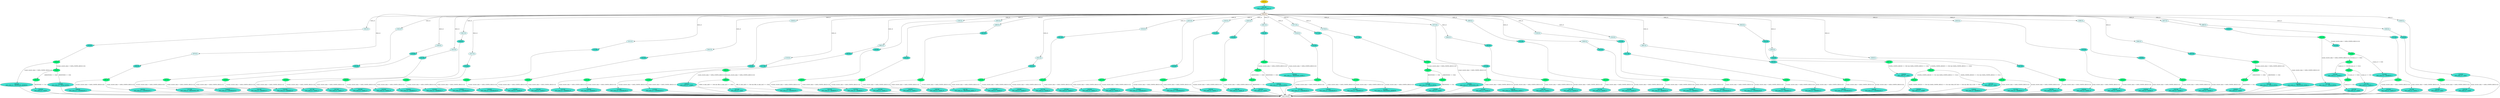 strict digraph "" {
	node [label="\N"];
	"2312:BL"	 [ast="<pyverilog.vparser.ast.Block object at 0x7f093246f890>",
		fillcolor=turquoise,
		label="2312:BL
next_state_rx = DATA0_2;",
		statements="[<pyverilog.vparser.ast.BlockingSubstitution object at 0x7f093246f6d0>]",
		style=filled,
		typ=Block];
	"Leaf_2036:AL"	 [def_var="['next_state_rx']",
		label="Leaf_2036:AL"];
	"2312:BL" -> "Leaf_2036:AL"	 [cond="[]",
		lineno=None];
	"2365:BL"	 [ast="<pyverilog.vparser.ast.Block object at 0x7f093246f8d0>",
		fillcolor=turquoise,
		label="2365:BL",
		statements="[]",
		style=filled,
		typ=Block];
	"2366:IF"	 [ast="<pyverilog.vparser.ast.IfStatement object at 0x7f093246f950>",
		fillcolor=springgreen,
		label="2366:IF",
		statements="[]",
		style=filled,
		typ=IfStatement];
	"2365:BL" -> "2366:IF"	 [cond="[]",
		lineno=None];
	"2459:BL"	 [ast="<pyverilog.vparser.ast.Block object at 0x7f093246ff90>",
		fillcolor=turquoise,
		label="2459:BL",
		statements="[]",
		style=filled,
		typ=Block];
	"2460:IF"	 [ast="<pyverilog.vparser.ast.IfStatement object at 0x7f093246ff50>",
		fillcolor=springgreen,
		label="2460:IF",
		statements="[]",
		style=filled,
		typ=IfStatement];
	"2459:BL" -> "2460:IF"	 [cond="[]",
		lineno=None];
	"2377:IF"	 [ast="<pyverilog.vparser.ast.IfStatement object at 0x7f0932387590>",
		fillcolor=springgreen,
		label="2377:IF",
		statements="[]",
		style=filled,
		typ=IfStatement];
	"2378:BL"	 [ast="<pyverilog.vparser.ast.Block object at 0x7f09323877d0>",
		fillcolor=turquoise,
		label="2378:BL
next_state_rx = DATA0_8;",
		statements="[<pyverilog.vparser.ast.BlockingSubstitution object at 0x7f0932387810>]",
		style=filled,
		typ=Block];
	"2377:IF" -> "2378:BL"	 [cond="['count_receive_data', 'DATA_CONFIG_REG']",
		label="(count_receive_data != DATA_CONFIG_REG[13:2])",
		lineno=2377];
	"2382:BL"	 [ast="<pyverilog.vparser.ast.Block object at 0x7f09323875d0>",
		fillcolor=turquoise,
		label="2382:BL
next_state_rx = RESPONSE_DATA0_1;",
		statements="[<pyverilog.vparser.ast.BlockingSubstitution object at 0x7f0932387610>]",
		style=filled,
		typ=Block];
	"2377:IF" -> "2382:BL"	 [cond="['count_receive_data', 'DATA_CONFIG_REG']",
		label="!((count_receive_data != DATA_CONFIG_REG[13:2]))",
		lineno=2377];
	"2539:BL"	 [ast="<pyverilog.vparser.ast.Block object at 0x7f0932387b90>",
		fillcolor=turquoise,
		label="2539:BL",
		statements="[]",
		style=filled,
		typ=Block];
	"2540:IF"	 [ast="<pyverilog.vparser.ast.IfStatement object at 0x7f0932387bd0>",
		fillcolor=springgreen,
		label="2540:IF",
		statements="[]",
		style=filled,
		typ=IfStatement];
	"2539:BL" -> "2540:IF"	 [cond="[]",
		lineno=None];
	"2141:BL"	 [ast="<pyverilog.vparser.ast.Block object at 0x7f09323915d0>",
		fillcolor=turquoise,
		label="2141:BL",
		statements="[]",
		style=filled,
		typ=Block];
	"2143:IF"	 [ast="<pyverilog.vparser.ast.IfStatement object at 0x7f0932391610>",
		fillcolor=springgreen,
		label="2143:IF",
		statements="[]",
		style=filled,
		typ=IfStatement];
	"2141:BL" -> "2143:IF"	 [cond="[]",
		lineno=None];
	"2252:BL"	 [ast="<pyverilog.vparser.ast.Block object at 0x7f0932388550>",
		fillcolor=turquoise,
		label="2252:BL
next_state_rx = ADDRESS_6;",
		statements="[<pyverilog.vparser.ast.BlockingSubstitution object at 0x7f09323883d0>]",
		style=filled,
		typ=Block];
	"2252:BL" -> "Leaf_2036:AL"	 [cond="[]",
		lineno=None];
	"2476:BL"	 [ast="<pyverilog.vparser.ast.Block object at 0x7f0932388750>",
		fillcolor=turquoise,
		label="2476:BL
next_state_rx = DATA1_8;",
		statements="[<pyverilog.vparser.ast.BlockingSubstitution object at 0x7f09323885d0>]",
		style=filled,
		typ=Block];
	"2476:BL" -> "Leaf_2036:AL"	 [cond="[]",
		lineno=None];
	"2282:CA"	 [ast="<pyverilog.vparser.ast.Case object at 0x7f09323887d0>",
		fillcolor=lightcyan,
		label="2282:CA",
		statements="[]",
		style=filled,
		typ=Case];
	"2283:BL"	 [ast="<pyverilog.vparser.ast.Block object at 0x7f0932388890>",
		fillcolor=turquoise,
		label="2283:BL",
		statements="[]",
		style=filled,
		typ=Block];
	"2282:CA" -> "2283:BL"	 [cond="[]",
		lineno=None];
	"2048:BL"	 [ast="<pyverilog.vparser.ast.Block object at 0x7f0932389590>",
		fillcolor=turquoise,
		label="2048:BL
next_state_rx = IDLE;",
		statements="[<pyverilog.vparser.ast.BlockingSubstitution object at 0x7f0932389410>]",
		style=filled,
		typ=Block];
	"2048:BL" -> "Leaf_2036:AL"	 [cond="[]",
		lineno=None];
	"2360:BL"	 [ast="<pyverilog.vparser.ast.Block object at 0x7f0932389790>",
		fillcolor=turquoise,
		label="2360:BL
next_state_rx = DATA0_7;",
		statements="[<pyverilog.vparser.ast.BlockingSubstitution object at 0x7f0932389610>]",
		style=filled,
		typ=Block];
	"2360:BL" -> "Leaf_2036:AL"	 [cond="[]",
		lineno=None];
	"2301:BL"	 [ast="<pyverilog.vparser.ast.Block object at 0x7f0932389990>",
		fillcolor=turquoise,
		label="2301:BL
next_state_rx = DATA0_1;",
		statements="[<pyverilog.vparser.ast.BlockingSubstitution object at 0x7f0932389810>]",
		style=filled,
		typ=Block];
	"2301:BL" -> "Leaf_2036:AL"	 [cond="[]",
		lineno=None];
	"2079:CA"	 [ast="<pyverilog.vparser.ast.Case object at 0x7f0932389a10>",
		fillcolor=lightcyan,
		label="2079:CA",
		statements="[]",
		style=filled,
		typ=Case];
	"2080:BL"	 [ast="<pyverilog.vparser.ast.Block object at 0x7f0932389a90>",
		fillcolor=turquoise,
		label="2080:BL",
		statements="[]",
		style=filled,
		typ=Block];
	"2079:CA" -> "2080:BL"	 [cond="[]",
		lineno=None];
	"2164:CA"	 [ast="<pyverilog.vparser.ast.Case object at 0x7f093238a810>",
		fillcolor=lightcyan,
		label="2164:CA",
		statements="[]",
		style=filled,
		typ=Case];
	"2165:BL"	 [ast="<pyverilog.vparser.ast.Block object at 0x7f093238a890>",
		fillcolor=turquoise,
		label="2165:BL",
		statements="[]",
		style=filled,
		typ=Block];
	"2164:CA" -> "2165:BL"	 [cond="[]",
		lineno=None];
	"2428:BL"	 [ast="<pyverilog.vparser.ast.Block object at 0x7f093238b190>",
		fillcolor=turquoise,
		label="2428:BL
next_state_rx = DATA1_3;",
		statements="[<pyverilog.vparser.ast.BlockingSubstitution object at 0x7f093238afd0>]",
		style=filled,
		typ=Block];
	"2428:BL" -> "Leaf_2036:AL"	 [cond="[]",
		lineno=None];
	"2238:CA"	 [ast="<pyverilog.vparser.ast.Case object at 0x7f093238b210>",
		fillcolor=lightcyan,
		label="2238:CA",
		statements="[]",
		style=filled,
		typ=Case];
	"2239:BL"	 [ast="<pyverilog.vparser.ast.Block object at 0x7f093238b290>",
		fillcolor=turquoise,
		label="2239:BL",
		statements="[]",
		style=filled,
		typ=Block];
	"2238:CA" -> "2239:BL"	 [cond="[]",
		lineno=None];
	"2414:CA"	 [ast="<pyverilog.vparser.ast.Case object at 0x7f093238b990>",
		fillcolor=lightcyan,
		label="2414:CA",
		statements="[]",
		style=filled,
		typ=Case];
	"2415:BL"	 [ast="<pyverilog.vparser.ast.Block object at 0x7f093238ba10>",
		fillcolor=turquoise,
		label="2415:BL",
		statements="[]",
		style=filled,
		typ=Block];
	"2414:CA" -> "2415:BL"	 [cond="[]",
		lineno=None];
	"2327:BL"	 [ast="<pyverilog.vparser.ast.Block object at 0x7f093238c2d0>",
		fillcolor=turquoise,
		label="2327:BL
next_state_rx = DATA0_4;",
		statements="[<pyverilog.vparser.ast.BlockingSubstitution object at 0x7f093238c150>]",
		style=filled,
		typ=Block];
	"2327:BL" -> "Leaf_2036:AL"	 [cond="[]",
		lineno=None];
	"2343:BL"	 [ast="<pyverilog.vparser.ast.Block object at 0x7f0932396e10>",
		fillcolor=turquoise,
		label="2343:BL",
		statements="[]",
		style=filled,
		typ=Block];
	"2344:IF"	 [ast="<pyverilog.vparser.ast.IfStatement object at 0x7f0932396e50>",
		fillcolor=springgreen,
		label="2344:IF",
		statements="[]",
		style=filled,
		typ=IfStatement];
	"2343:BL" -> "2344:IF"	 [cond="[]",
		lineno=None];
	"2119:IF"	 [ast="<pyverilog.vparser.ast.IfStatement object at 0x7f09323906d0>",
		fillcolor=springgreen,
		label="2119:IF",
		statements="[]",
		style=filled,
		typ=IfStatement];
	"2124:BL"	 [ast="<pyverilog.vparser.ast.Block object at 0x7f0932390710>",
		fillcolor=turquoise,
		label="2124:BL
next_state_rx = CONTROLIN_5;",
		statements="[<pyverilog.vparser.ast.BlockingSubstitution object at 0x7f0932390750>]",
		style=filled,
		typ=Block];
	"2119:IF" -> "2124:BL"	 [cond="['count_receive_data', 'DATA_CONFIG_REG']",
		label="!((count_receive_data != DATA_CONFIG_REG[13:2]))",
		lineno=2119];
	"2120:BL"	 [ast="<pyverilog.vparser.ast.Block object at 0x7f0932390950>",
		fillcolor=turquoise,
		label="2120:BL
next_state_rx = CONTROLIN_4;",
		statements="[<pyverilog.vparser.ast.BlockingSubstitution object at 0x7f0932390990>]",
		style=filled,
		typ=Block];
	"2119:IF" -> "2120:BL"	 [cond="['count_receive_data', 'DATA_CONFIG_REG']",
		label="(count_receive_data != DATA_CONFIG_REG[13:2])",
		lineno=2119];
	"2501:IF"	 [ast="<pyverilog.vparser.ast.IfStatement object at 0x7f093239aa90>",
		fillcolor=springgreen,
		label="2501:IF",
		statements="[]",
		style=filled,
		typ=IfStatement];
	"2502:BL"	 [ast="<pyverilog.vparser.ast.Block object at 0x7f093239aad0>",
		fillcolor=turquoise,
		label="2502:BL
next_state_rx = NACK;",
		statements="[<pyverilog.vparser.ast.BlockingSubstitution object at 0x7f093239ab10>]",
		style=filled,
		typ=Block];
	"2501:IF" -> "2502:BL"	 [cond="['RESPONSE']",
		label="(RESPONSE == 1'b1)",
		lineno=2501];
	"2095:BL"	 [ast="<pyverilog.vparser.ast.Block object at 0x7f093238a410>",
		fillcolor=turquoise,
		label="2095:BL
next_state_rx = CONTROLIN_2;",
		statements="[<pyverilog.vparser.ast.BlockingSubstitution object at 0x7f093238a450>]",
		style=filled,
		typ=Block];
	"2095:BL" -> "Leaf_2036:AL"	 [cond="[]",
		lineno=None];
	"2447:CA"	 [ast="<pyverilog.vparser.ast.Case object at 0x7f093238d1d0>",
		fillcolor=lightcyan,
		label="2447:CA",
		statements="[]",
		style=filled,
		typ=Case];
	"2448:BL"	 [ast="<pyverilog.vparser.ast.Block object at 0x7f093238d250>",
		fillcolor=turquoise,
		label="2448:BL",
		statements="[]",
		style=filled,
		typ=Block];
	"2447:CA" -> "2448:BL"	 [cond="[]",
		lineno=None];
	"2036:AL"	 [ast="<pyverilog.vparser.ast.Always object at 0x7f093238e650>",
		clk_sens=False,
		fillcolor=gold,
		label="2036:AL",
		sens="['RESPONSE_ADDRESS', 'DATA0_4', 'ADDRESS_3', 'STOP', 'RESPONSE_DATA1_1', 'CONTROLIN_8', 'DELAY_BYTES', 'CONTROLIN_1', 'CONTROLIN_\
2', 'CONTROLIN_3', 'CONTROLIN_4', 'CONTROLIN_5', 'CONTROLIN_6', 'CONTROLIN_7', 'IDLE', 'ADDRESS_5', 'NACK', 'RESPONSE_CIN', 'DATA0_\
2', 'START', 'ADDRESS_6', 'ADDRESS_7', 'DATA0_6', 'DATA0_7', 'ADDRESS_2', 'DATA0_5', 'state_rx', 'DATA0_8', 'ADDRESS_8', 'ADDRESS_\
4', 'DATA1_8', 'RESPONSE_DATA0_1', 'DATA0_3', 'DATA1_3', 'DATA1_2', 'DATA1_1', 'DATA1_7', 'DATA1_6', 'DATA1_5', 'DATA1_4', 'DATA0_\
1', 'ADDRESS_1']",
		statements="[]",
		style=filled,
		typ=Always,
		use_var="['RESPONSE_ADDRESS', 'SDA_OUT_RX', 'fifo_rx_data_in', 'DATA0_4', 'BR_CLK_O_RX', 'DATA0_5', 'STOP', 'RESPONSE_DATA1_1', 'CONTROLIN_\
8', 'DELAY_BYTES', 'START', 'CONTROLIN_1', 'CONTROLIN_2', 'CONTROLIN_3', 'CONTROLIN_4', 'CONTROLIN_5', 'CONTROLIN_6', 'CONTROLIN_\
7', 'IDLE', 'NACK', 'DATA_CONFIG_REG', 'RESPONSE_CIN', 'ADDRESS_4', 'ADDRESS_5', 'ADDRESS_6', 'ADDRESS_7', 'DATA0_6', 'DATA0_7', '\
ADDRESS_2', 'ADDRESS_3', 'RESPONSE_DATA0_1', 'DATA0_8', 'ADDRESS_8', 'RESPONSE', 'DATA0_2', 'DATA1_8', 'state_rx', 'DATA0_3', 'DATA1_\
3', 'DATA1_2', 'DATA1_1', 'DATA1_7', 'DATA1_6', 'DATA1_5', 'DATA1_4', 'count_receive_data', 'DATA0_1', 'count_rx', 'ADDRESS_1']"];
	"2037:BL"	 [ast="<pyverilog.vparser.ast.Block object at 0x7f093238e750>",
		fillcolor=turquoise,
		label="2037:BL
next_state_rx = state_rx;",
		statements="[<pyverilog.vparser.ast.BlockingSubstitution object at 0x7f093238e790>]",
		style=filled,
		typ=Block];
	"2036:AL" -> "2037:BL"	 [cond="[]",
		lineno=None];
	"2367:BL"	 [ast="<pyverilog.vparser.ast.Block object at 0x7f093246fb90>",
		fillcolor=turquoise,
		label="2367:BL
next_state_rx = DATA0_7;",
		statements="[<pyverilog.vparser.ast.BlockingSubstitution object at 0x7f093246fbd0>]",
		style=filled,
		typ=Block];
	"2366:IF" -> "2367:BL"	 [cond="['count_receive_data', 'DATA_CONFIG_REG']",
		label="(count_receive_data != DATA_CONFIG_REG[13:2])",
		lineno=2366];
	"2371:BL"	 [ast="<pyverilog.vparser.ast.Block object at 0x7f093246f990>",
		fillcolor=turquoise,
		label="2371:BL
next_state_rx = DATA0_8;",
		statements="[<pyverilog.vparser.ast.BlockingSubstitution object at 0x7f093246f9d0>]",
		style=filled,
		typ=Block];
	"2366:IF" -> "2371:BL"	 [cond="['count_receive_data', 'DATA_CONFIG_REG']",
		label="!((count_receive_data != DATA_CONFIG_REG[13:2]))",
		lineno=2366];
	"2227:CA"	 [ast="<pyverilog.vparser.ast.Case object at 0x7f0932393f90>",
		fillcolor=lightcyan,
		label="2227:CA",
		statements="[]",
		style=filled,
		typ=Case];
	"2228:BL"	 [ast="<pyverilog.vparser.ast.Block object at 0x7f093238c350>",
		fillcolor=turquoise,
		label="2228:BL",
		statements="[]",
		style=filled,
		typ=Block];
	"2227:CA" -> "2228:BL"	 [cond="[]",
		lineno=None];
	"2206:BL"	 [ast="<pyverilog.vparser.ast.Block object at 0x7f0932393890>",
		fillcolor=turquoise,
		label="2206:BL",
		statements="[]",
		style=filled,
		typ=Block];
	"2207:IF"	 [ast="<pyverilog.vparser.ast.IfStatement object at 0x7f09323938d0>",
		fillcolor=springgreen,
		label="2207:IF",
		statements="[]",
		style=filled,
		typ=IfStatement];
	"2206:BL" -> "2207:IF"	 [cond="[]",
		lineno=None];
	"2493:IF"	 [ast="<pyverilog.vparser.ast.IfStatement object at 0x7f093239aa10>",
		fillcolor=springgreen,
		label="2493:IF",
		statements="[]",
		style=filled,
		typ=IfStatement];
	"2497:IF"	 [ast="<pyverilog.vparser.ast.IfStatement object at 0x7f093239aa50>",
		fillcolor=springgreen,
		label="2497:IF",
		statements="[]",
		style=filled,
		typ=IfStatement];
	"2493:IF" -> "2497:IF"	 [cond="['count_receive_data', 'DATA_CONFIG_REG']",
		label="!((count_receive_data != DATA_CONFIG_REG[13:2]))",
		lineno=2493];
	"2494:BL"	 [ast="<pyverilog.vparser.ast.Block object at 0x7f093239b0d0>",
		fillcolor=turquoise,
		label="2494:BL
next_state_rx = RESPONSE_DATA0_1;",
		statements="[<pyverilog.vparser.ast.BlockingSubstitution object at 0x7f093239b110>]",
		style=filled,
		typ=Block];
	"2493:IF" -> "2494:BL"	 [cond="['count_receive_data', 'DATA_CONFIG_REG']",
		label="(count_receive_data != DATA_CONFIG_REG[13:2])",
		lineno=2493];
	"2376:BL"	 [ast="<pyverilog.vparser.ast.Block object at 0x7f0932397c10>",
		fillcolor=turquoise,
		label="2376:BL",
		statements="[]",
		style=filled,
		typ=Block];
	"2376:BL" -> "2377:IF"	 [cond="[]",
		lineno=None];
	"2531:BL"	 [ast="<pyverilog.vparser.ast.Block object at 0x7f093239b750>",
		fillcolor=turquoise,
		label="2531:BL
next_state_rx = STOP;",
		statements="[<pyverilog.vparser.ast.BlockingSubstitution object at 0x7f093239b790>]",
		style=filled,
		typ=Block];
	"2531:BL" -> "Leaf_2036:AL"	 [cond="[]",
		lineno=None];
	"2112:BL"	 [ast="<pyverilog.vparser.ast.Block object at 0x7f093238ff50>",
		fillcolor=turquoise,
		label="2112:BL
next_state_rx = CONTROLIN_4;",
		statements="[<pyverilog.vparser.ast.BlockingSubstitution object at 0x7f093238ff90>]",
		style=filled,
		typ=Block];
	"2112:BL" -> "Leaf_2036:AL"	 [cond="[]",
		lineno=None];
	"2208:BL"	 [ast="<pyverilog.vparser.ast.Block object at 0x7f0932393b50>",
		fillcolor=turquoise,
		label="2208:BL
next_state_rx = ADDRESS_2;",
		statements="[<pyverilog.vparser.ast.BlockingSubstitution object at 0x7f0932393b90>]",
		style=filled,
		typ=Block];
	"2207:IF" -> "2208:BL"	 [cond="['count_receive_data', 'DATA_CONFIG_REG']",
		label="(count_receive_data != DATA_CONFIG_REG[13:2])",
		lineno=2207];
	"2212:BL"	 [ast="<pyverilog.vparser.ast.Block object at 0x7f0932393910>",
		fillcolor=turquoise,
		label="2212:BL
next_state_rx = ADDRESS_3;",
		statements="[<pyverilog.vparser.ast.BlockingSubstitution object at 0x7f0932393950>]",
		style=filled,
		typ=Block];
	"2207:IF" -> "2212:BL"	 [cond="['count_receive_data', 'DATA_CONFIG_REG']",
		label="!((count_receive_data != DATA_CONFIG_REG[13:2]))",
		lineno=2207];
	"2152:CA"	 [ast="<pyverilog.vparser.ast.Case object at 0x7f0932391cd0>",
		fillcolor=lightcyan,
		label="2152:CA",
		statements="[]",
		style=filled,
		typ=Case];
	"2153:BL"	 [ast="<pyverilog.vparser.ast.Block object at 0x7f0932391d50>",
		fillcolor=turquoise,
		label="2153:BL",
		statements="[]",
		style=filled,
		typ=Block];
	"2152:CA" -> "2153:BL"	 [cond="[]",
		lineno=None];
	"2055:IF"	 [ast="<pyverilog.vparser.ast.IfStatement object at 0x7f093238eb10>",
		fillcolor=springgreen,
		label="2055:IF",
		statements="[]",
		style=filled,
		typ=IfStatement];
	"2056:BL"	 [ast="<pyverilog.vparser.ast.Block object at 0x7f093238eb50>",
		fillcolor=turquoise,
		label="2056:BL
next_state_rx = START;",
		statements="[<pyverilog.vparser.ast.BlockingSubstitution object at 0x7f093238eb90>]",
		style=filled,
		typ=Block];
	"2055:IF" -> "2056:BL"	 [cond="['DATA_CONFIG_REG', 'DATA_CONFIG_REG', 'SDA_OUT_RX', 'BR_CLK_O_RX']",
		label="((DATA_CONFIG_REG[0] == 1'b0) && (DATA_CONFIG_REG[1] == 1'b1) && (SDA_OUT_RX == 1'b0) && (BR_CLK_O_RX == 1'b0))",
		lineno=2055];
	"2172:BL"	 [ast="<pyverilog.vparser.ast.Block object at 0x7f093238a910>",
		fillcolor=turquoise,
		label="2172:BL
next_state_rx = RESPONSE_CIN;",
		statements="[<pyverilog.vparser.ast.BlockingSubstitution object at 0x7f093238a950>]",
		style=filled,
		typ=Block];
	"2172:BL" -> "Leaf_2036:AL"	 [cond="[]",
		lineno=None];
	"2465:BL"	 [ast="<pyverilog.vparser.ast.Block object at 0x7f093246ffd0>",
		fillcolor=turquoise,
		label="2465:BL
next_state_rx = DATA1_7;",
		statements="[<pyverilog.vparser.ast.BlockingSubstitution object at 0x7f0932387050>]",
		style=filled,
		typ=Block];
	"2465:BL" -> "Leaf_2036:AL"	 [cond="[]",
		lineno=None];
	"2449:IF"	 [ast="<pyverilog.vparser.ast.IfStatement object at 0x7f093238d290>",
		fillcolor=springgreen,
		label="2449:IF",
		statements="[]",
		style=filled,
		typ=IfStatement];
	"2448:BL" -> "2449:IF"	 [cond="[]",
		lineno=None];
	"2168:BL"	 [ast="<pyverilog.vparser.ast.Block object at 0x7f093238ab90>",
		fillcolor=turquoise,
		label="2168:BL
next_state_rx = CONTROLIN_8;",
		statements="[<pyverilog.vparser.ast.BlockingSubstitution object at 0x7f093238abd0>]",
		style=filled,
		typ=Block];
	"2168:BL" -> "Leaf_2036:AL"	 [cond="[]",
		lineno=None];
	"2416:IF"	 [ast="<pyverilog.vparser.ast.IfStatement object at 0x7f093238ba50>",
		fillcolor=springgreen,
		label="2416:IF",
		statements="[]",
		style=filled,
		typ=IfStatement];
	"2417:BL"	 [ast="<pyverilog.vparser.ast.Block object at 0x7f093238bcd0>",
		fillcolor=turquoise,
		label="2417:BL
next_state_rx = DATA1_2;",
		statements="[<pyverilog.vparser.ast.BlockingSubstitution object at 0x7f093238bd10>]",
		style=filled,
		typ=Block];
	"2416:IF" -> "2417:BL"	 [cond="['count_receive_data', 'DATA_CONFIG_REG']",
		label="(count_receive_data != DATA_CONFIG_REG[13:2])",
		lineno=2416];
	"2421:BL"	 [ast="<pyverilog.vparser.ast.Block object at 0x7f093238ba90>",
		fillcolor=turquoise,
		label="2421:BL
next_state_rx = DATA1_3;",
		statements="[<pyverilog.vparser.ast.BlockingSubstitution object at 0x7f093238bad0>]",
		style=filled,
		typ=Block];
	"2416:IF" -> "2421:BL"	 [cond="['count_receive_data', 'DATA_CONFIG_REG']",
		label="!((count_receive_data != DATA_CONFIG_REG[13:2]))",
		lineno=2416];
	"2316:BL"	 [ast="<pyverilog.vparser.ast.Block object at 0x7f0932395bd0>",
		fillcolor=turquoise,
		label="2316:BL
next_state_rx = DATA0_3;",
		statements="[<pyverilog.vparser.ast.BlockingSubstitution object at 0x7f0932395c10>]",
		style=filled,
		typ=Block];
	"2316:BL" -> "Leaf_2036:AL"	 [cond="[]",
		lineno=None];
	"2129:BL"	 [ast="<pyverilog.vparser.ast.Block object at 0x7f0932390e10>",
		fillcolor=turquoise,
		label="2129:BL",
		statements="[]",
		style=filled,
		typ=Block];
	"2131:IF"	 [ast="<pyverilog.vparser.ast.IfStatement object at 0x7f0932390e50>",
		fillcolor=springgreen,
		label="2131:IF",
		statements="[]",
		style=filled,
		typ=IfStatement];
	"2129:BL" -> "2131:IF"	 [cond="[]",
		lineno=None];
	"2342:CA"	 [ast="<pyverilog.vparser.ast.Case object at 0x7f0932396d90>",
		fillcolor=lightcyan,
		label="2342:CA",
		statements="[]",
		style=filled,
		typ=Case];
	"2342:CA" -> "2343:BL"	 [cond="[]",
		lineno=None];
	"2249:CA"	 [ast="<pyverilog.vparser.ast.Case object at 0x7f0932394090>",
		fillcolor=lightcyan,
		label="2249:CA",
		statements="[]",
		style=filled,
		typ=Case];
	"2250:BL"	 [ast="<pyverilog.vparser.ast.Block object at 0x7f0932394110>",
		fillcolor=turquoise,
		label="2250:BL",
		statements="[]",
		style=filled,
		typ=Block];
	"2249:CA" -> "2250:BL"	 [cond="[]",
		lineno=None];
	"2334:BL"	 [ast="<pyverilog.vparser.ast.Block object at 0x7f0932396950>",
		fillcolor=turquoise,
		label="2334:BL
next_state_rx = DATA0_4;",
		statements="[<pyverilog.vparser.ast.BlockingSubstitution object at 0x7f0932396990>]",
		style=filled,
		typ=Block];
	"2334:BL" -> "Leaf_2036:AL"	 [cond="[]",
		lineno=None];
	"2398:BL"	 [ast="<pyverilog.vparser.ast.Block object at 0x7f0932397e90>",
		fillcolor=turquoise,
		label="2398:BL
next_state_rx = NACK;",
		statements="[<pyverilog.vparser.ast.BlockingSubstitution object at 0x7f0932397ed0>]",
		style=filled,
		typ=Block];
	"2398:BL" -> "Leaf_2036:AL"	 [cond="[]",
		lineno=None];
	"2367:BL" -> "Leaf_2036:AL"	 [cond="[]",
		lineno=None];
	"2511:IF"	 [ast="<pyverilog.vparser.ast.IfStatement object at 0x7f093239b5d0>",
		fillcolor=springgreen,
		label="2511:IF",
		statements="[]",
		style=filled,
		typ=IfStatement];
	"2512:BL"	 [ast="<pyverilog.vparser.ast.Block object at 0x7f093239c310>",
		fillcolor=turquoise,
		label="2512:BL
next_state_rx = DELAY_BYTES;",
		statements="[<pyverilog.vparser.ast.BlockingSubstitution object at 0x7f093239c350>]",
		style=filled,
		typ=Block];
	"2511:IF" -> "2512:BL"	 [cond="['count_receive_data', 'DATA_CONFIG_REG']",
		label="(count_receive_data != DATA_CONFIG_REG[13:2])",
		lineno=2511];
	"2516:BL"	 [ast="<pyverilog.vparser.ast.Block object at 0x7f093239b610>",
		fillcolor=turquoise,
		label="2516:BL",
		statements="[]",
		style=filled,
		typ=Block];
	"2511:IF" -> "2516:BL"	 [cond="['count_receive_data', 'DATA_CONFIG_REG']",
		label="!((count_receive_data != DATA_CONFIG_REG[13:2]))",
		lineno=2511];
	"2116:CA"	 [ast="<pyverilog.vparser.ast.Case object at 0x7f0932390610>",
		fillcolor=lightcyan,
		label="2116:CA",
		statements="[]",
		style=filled,
		typ=Case];
	"2117:BL"	 [ast="<pyverilog.vparser.ast.Block object at 0x7f0932390690>",
		fillcolor=turquoise,
		label="2117:BL",
		statements="[]",
		style=filled,
		typ=Block];
	"2116:CA" -> "2117:BL"	 [cond="[]",
		lineno=None];
	"2274:BL"	 [ast="<pyverilog.vparser.ast.Block object at 0x7f0932395110>",
		fillcolor=turquoise,
		label="2274:BL
next_state_rx = ADDRESS_8;",
		statements="[<pyverilog.vparser.ast.BlockingSubstitution object at 0x7f0932395150>]",
		style=filled,
		typ=Block];
	"2274:BL" -> "Leaf_2036:AL"	 [cond="[]",
		lineno=None];
	"2426:BL"	 [ast="<pyverilog.vparser.ast.Block object at 0x7f0932398e50>",
		fillcolor=turquoise,
		label="2426:BL",
		statements="[]",
		style=filled,
		typ=Block];
	"2427:IF"	 [ast="<pyverilog.vparser.ast.IfStatement object at 0x7f0932398e90>",
		fillcolor=springgreen,
		label="2427:IF",
		statements="[]",
		style=filled,
		typ=IfStatement];
	"2426:BL" -> "2427:IF"	 [cond="[]",
		lineno=None];
	"2293:BL"	 [ast="<pyverilog.vparser.ast.Block object at 0x7f0932388990>",
		fillcolor=turquoise,
		label="2293:BL
next_state_rx = NACK;",
		statements="[<pyverilog.vparser.ast.BlockingSubstitution object at 0x7f09323889d0>]",
		style=filled,
		typ=Block];
	"2293:BL" -> "Leaf_2036:AL"	 [cond="[]",
		lineno=None];
	"2086:BL"	 [ast="<pyverilog.vparser.ast.Block object at 0x7f0932389b10>",
		fillcolor=turquoise,
		label="2086:BL
next_state_rx = CONTROLIN_2;",
		statements="[<pyverilog.vparser.ast.BlockingSubstitution object at 0x7f0932389b50>]",
		style=filled,
		typ=Block];
	"2086:BL" -> "Leaf_2036:AL"	 [cond="[]",
		lineno=None];
	"2483:BL"	 [ast="<pyverilog.vparser.ast.Block object at 0x7f093239a4d0>",
		fillcolor=turquoise,
		label="2483:BL
next_state_rx = DATA1_8;",
		statements="[<pyverilog.vparser.ast.BlockingSubstitution object at 0x7f093239a510>]",
		style=filled,
		typ=Block];
	"2483:BL" -> "Leaf_2036:AL"	 [cond="[]",
		lineno=None];
	"2155:IF"	 [ast="<pyverilog.vparser.ast.IfStatement object at 0x7f0932391d90>",
		fillcolor=springgreen,
		label="2155:IF",
		statements="[]",
		style=filled,
		typ=IfStatement];
	"2153:BL" -> "2155:IF"	 [cond="[]",
		lineno=None];
	"2438:IF"	 [ast="<pyverilog.vparser.ast.IfStatement object at 0x7f0932399450>",
		fillcolor=springgreen,
		label="2438:IF",
		statements="[]",
		style=filled,
		typ=IfStatement];
	"2443:BL"	 [ast="<pyverilog.vparser.ast.Block object at 0x7f0932399490>",
		fillcolor=turquoise,
		label="2443:BL
next_state_rx = DATA1_5;",
		statements="[<pyverilog.vparser.ast.BlockingSubstitution object at 0x7f09323994d0>]",
		style=filled,
		typ=Block];
	"2438:IF" -> "2443:BL"	 [cond="['count_receive_data', 'DATA_CONFIG_REG']",
		label="!((count_receive_data != DATA_CONFIG_REG[13:2]))",
		lineno=2438];
	"2439:BL"	 [ast="<pyverilog.vparser.ast.Block object at 0x7f09323996d0>",
		fillcolor=turquoise,
		label="2439:BL
next_state_rx = DATA1_4;",
		statements="[<pyverilog.vparser.ast.BlockingSubstitution object at 0x7f0932399710>]",
		style=filled,
		typ=Block];
	"2438:IF" -> "2439:BL"	 [cond="['count_receive_data', 'DATA_CONFIG_REG']",
		label="(count_receive_data != DATA_CONFIG_REG[13:2])",
		lineno=2438];
	"2062:CA"	 [ast="<pyverilog.vparser.ast.Case object at 0x7f093238fbd0>",
		fillcolor=lightcyan,
		label="2062:CA",
		statements="[]",
		style=filled,
		typ=Case];
	"2063:BL"	 [ast="<pyverilog.vparser.ast.Block object at 0x7f093238fc50>",
		fillcolor=turquoise,
		label="2063:BL",
		statements="[]",
		style=filled,
		typ=Block];
	"2062:CA" -> "2063:BL"	 [cond="[]",
		lineno=None];
	"2124:BL" -> "Leaf_2036:AL"	 [cond="[]",
		lineno=None];
	"2194:CA"	 [ast="<pyverilog.vparser.ast.Case object at 0x7f0932393090>",
		fillcolor=lightcyan,
		label="2194:CA",
		statements="[]",
		style=filled,
		typ=Case];
	"2195:BL"	 [ast="<pyverilog.vparser.ast.Block object at 0x7f0932393110>",
		fillcolor=turquoise,
		label="2195:BL",
		statements="[]",
		style=filled,
		typ=Block];
	"2194:CA" -> "2195:BL"	 [cond="[]",
		lineno=None];
	"2403:CA"	 [ast="<pyverilog.vparser.ast.Case object at 0x7f09323986d0>",
		fillcolor=lightcyan,
		label="2403:CA",
		statements="[]",
		style=filled,
		typ=Case];
	"2404:BL"	 [ast="<pyverilog.vparser.ast.Block object at 0x7f0932398750>",
		fillcolor=turquoise,
		label="2404:BL",
		statements="[]",
		style=filled,
		typ=Block];
	"2403:CA" -> "2404:BL"	 [cond="[]",
		lineno=None];
	"2108:BL"	 [ast="<pyverilog.vparser.ast.Block object at 0x7f09323901d0>",
		fillcolor=turquoise,
		label="2108:BL
next_state_rx = CONTROLIN_3;",
		statements="[<pyverilog.vparser.ast.BlockingSubstitution object at 0x7f0932390210>]",
		style=filled,
		typ=Block];
	"2108:BL" -> "Leaf_2036:AL"	 [cond="[]",
		lineno=None];
	"2393:IF"	 [ast="<pyverilog.vparser.ast.IfStatement object at 0x7f0932397e10>",
		fillcolor=springgreen,
		label="2393:IF",
		statements="[]",
		style=filled,
		typ=IfStatement];
	"2397:IF"	 [ast="<pyverilog.vparser.ast.IfStatement object at 0x7f0932397e50>",
		fillcolor=springgreen,
		label="2397:IF",
		statements="[]",
		style=filled,
		typ=IfStatement];
	"2393:IF" -> "2397:IF"	 [cond="['RESPONSE']",
		label="!((RESPONSE == 1'b0))",
		lineno=2393];
	"2394:BL"	 [ast="<pyverilog.vparser.ast.Block object at 0x7f09323981d0>",
		fillcolor=turquoise,
		label="2394:BL
next_state_rx = DELAY_BYTES;",
		statements="[<pyverilog.vparser.ast.BlockingSubstitution object at 0x7f0932398210>]",
		style=filled,
		typ=Block];
	"2393:IF" -> "2394:BL"	 [cond="['RESPONSE']",
		label="(RESPONSE == 1'b0)",
		lineno=2393];
	"2530:IF"	 [ast="<pyverilog.vparser.ast.IfStatement object at 0x7f093239b710>",
		fillcolor=springgreen,
		label="2530:IF",
		statements="[]",
		style=filled,
		typ=IfStatement];
	"2530:IF" -> "2531:BL"	 [cond="['count_rx']",
		label="(count_rx == 2'd3)",
		lineno=2530];
	"2310:BL"	 [ast="<pyverilog.vparser.ast.Block object at 0x7f0932395b50>",
		fillcolor=turquoise,
		label="2310:BL",
		statements="[]",
		style=filled,
		typ=Block];
	"2311:IF"	 [ast="<pyverilog.vparser.ast.IfStatement object at 0x7f0932395b90>",
		fillcolor=springgreen,
		label="2311:IF",
		statements="[]",
		style=filled,
		typ=IfStatement];
	"2310:BL" -> "2311:IF"	 [cond="[]",
		lineno=None];
	"2074:BL"	 [ast="<pyverilog.vparser.ast.Block object at 0x7f093238d9d0>",
		fillcolor=turquoise,
		label="2074:BL
next_state_rx = IDLE;",
		statements="[<pyverilog.vparser.ast.BlockingSubstitution object at 0x7f093238da10>]",
		style=filled,
		typ=Block];
	"2074:BL" -> "Leaf_2036:AL"	 [cond="[]",
		lineno=None];
	"2397:IF" -> "2398:BL"	 [cond="['RESPONSE']",
		label="(RESPONSE == 1'b1)",
		lineno=2397];
	"2105:BL"	 [ast="<pyverilog.vparser.ast.Block object at 0x7f093238fed0>",
		fillcolor=turquoise,
		label="2105:BL",
		statements="[]",
		style=filled,
		typ=Block];
	"2107:IF"	 [ast="<pyverilog.vparser.ast.IfStatement object at 0x7f093238ff10>",
		fillcolor=springgreen,
		label="2107:IF",
		statements="[]",
		style=filled,
		typ=IfStatement];
	"2105:BL" -> "2107:IF"	 [cond="[]",
		lineno=None];
	"2184:BL"	 [ast="<pyverilog.vparser.ast.Block object at 0x7f0932392950>",
		fillcolor=turquoise,
		label="2184:BL
next_state_rx = DELAY_BYTES;",
		statements="[<pyverilog.vparser.ast.BlockingSubstitution object at 0x7f0932392990>]",
		style=filled,
		typ=Block];
	"2184:BL" -> "Leaf_2036:AL"	 [cond="[]",
		lineno=None];
	"2480:CA"	 [ast="<pyverilog.vparser.ast.Case object at 0x7f093239a190>",
		fillcolor=lightcyan,
		label="2480:CA",
		statements="[]",
		style=filled,
		typ=Case];
	"2481:BL"	 [ast="<pyverilog.vparser.ast.Block object at 0x7f093239a210>",
		fillcolor=turquoise,
		label="2481:BL",
		statements="[]",
		style=filled,
		typ=Block];
	"2480:CA" -> "2481:BL"	 [cond="[]",
		lineno=None];
	"2482:IF"	 [ast="<pyverilog.vparser.ast.IfStatement object at 0x7f093239a250>",
		fillcolor=springgreen,
		label="2482:IF",
		statements="[]",
		style=filled,
		typ=IfStatement];
	"2482:IF" -> "2483:BL"	 [cond="['count_receive_data', 'DATA_CONFIG_REG']",
		label="(count_receive_data != DATA_CONFIG_REG[13:2])",
		lineno=2482];
	"2487:BL"	 [ast="<pyverilog.vparser.ast.Block object at 0x7f093239a290>",
		fillcolor=turquoise,
		label="2487:BL
next_state_rx = RESPONSE_DATA1_1;",
		statements="[<pyverilog.vparser.ast.BlockingSubstitution object at 0x7f093239a2d0>]",
		style=filled,
		typ=Block];
	"2482:IF" -> "2487:BL"	 [cond="['count_receive_data', 'DATA_CONFIG_REG']",
		label="!((count_receive_data != DATA_CONFIG_REG[13:2]))",
		lineno=2482];
	"2132:BL"	 [ast="<pyverilog.vparser.ast.Block object at 0x7f0932391110>",
		fillcolor=turquoise,
		label="2132:BL
next_state_rx = CONTROLIN_5;",
		statements="[<pyverilog.vparser.ast.BlockingSubstitution object at 0x7f0932391150>]",
		style=filled,
		typ=Block];
	"2132:BL" -> "Leaf_2036:AL"	 [cond="[]",
		lineno=None];
	"2331:CA"	 [ast="<pyverilog.vparser.ast.Case object at 0x7f0932396610>",
		fillcolor=lightcyan,
		label="2331:CA",
		statements="[]",
		style=filled,
		typ=Case];
	"2332:BL"	 [ast="<pyverilog.vparser.ast.Block object at 0x7f0932396690>",
		fillcolor=turquoise,
		label="2332:BL",
		statements="[]",
		style=filled,
		typ=Block];
	"2331:CA" -> "2332:BL"	 [cond="[]",
		lineno=None];
	"2432:BL"	 [ast="<pyverilog.vparser.ast.Block object at 0x7f0932398ed0>",
		fillcolor=turquoise,
		label="2432:BL
next_state_rx = DATA1_4;",
		statements="[<pyverilog.vparser.ast.BlockingSubstitution object at 0x7f0932398f10>]",
		style=filled,
		typ=Block];
	"2432:BL" -> "Leaf_2036:AL"	 [cond="[]",
		lineno=None];
	"2427:IF" -> "2428:BL"	 [cond="['count_receive_data', 'DATA_CONFIG_REG']",
		label="(count_receive_data != DATA_CONFIG_REG[13:2])",
		lineno=2427];
	"2427:IF" -> "2432:BL"	 [cond="['count_receive_data', 'DATA_CONFIG_REG']",
		label="!((count_receive_data != DATA_CONFIG_REG[13:2]))",
		lineno=2427];
	"2355:IF"	 [ast="<pyverilog.vparser.ast.IfStatement object at 0x7f0932397610>",
		fillcolor=springgreen,
		label="2355:IF",
		statements="[]",
		style=filled,
		typ=IfStatement];
	"2355:IF" -> "2360:BL"	 [cond="['count_receive_data', 'DATA_CONFIG_REG']",
		label="!((count_receive_data != DATA_CONFIG_REG[13:2]))",
		lineno=2355];
	"2356:BL"	 [ast="<pyverilog.vparser.ast.Block object at 0x7f0932397650>",
		fillcolor=turquoise,
		label="2356:BL
next_state_rx = DATA0_6;",
		statements="[<pyverilog.vparser.ast.BlockingSubstitution object at 0x7f0932397690>]",
		style=filled,
		typ=Block];
	"2355:IF" -> "2356:BL"	 [cond="['count_receive_data', 'DATA_CONFIG_REG']",
		label="(count_receive_data != DATA_CONFIG_REG[13:2])",
		lineno=2355];
	"2056:BL" -> "Leaf_2036:AL"	 [cond="[]",
		lineno=None];
	"2410:BL"	 [ast="<pyverilog.vparser.ast.Block object at 0x7f09323987d0>",
		fillcolor=turquoise,
		label="2410:BL
next_state_rx = DATA1_2;",
		statements="[<pyverilog.vparser.ast.BlockingSubstitution object at 0x7f0932398810>]",
		style=filled,
		typ=Block];
	"2410:BL" -> "Leaf_2036:AL"	 [cond="[]",
		lineno=None];
	"2187:IF"	 [ast="<pyverilog.vparser.ast.IfStatement object at 0x7f0932392610>",
		fillcolor=springgreen,
		label="2187:IF",
		statements="[]",
		style=filled,
		typ=IfStatement];
	"2188:BL"	 [ast="<pyverilog.vparser.ast.Block object at 0x7f0932392650>",
		fillcolor=turquoise,
		label="2188:BL
next_state_rx = NACK;",
		statements="[<pyverilog.vparser.ast.BlockingSubstitution object at 0x7f0932392690>]",
		style=filled,
		typ=Block];
	"2187:IF" -> "2188:BL"	 [cond="['RESPONSE']",
		label="(RESPONSE == 1'b1)",
		lineno=2187];
	"2333:IF"	 [ast="<pyverilog.vparser.ast.IfStatement object at 0x7f09323966d0>",
		fillcolor=springgreen,
		label="2333:IF",
		statements="[]",
		style=filled,
		typ=IfStatement];
	"2332:BL" -> "2333:IF"	 [cond="[]",
		lineno=None];
	"2045:BL"	 [ast="<pyverilog.vparser.ast.Block object at 0x7f093238ea50>",
		fillcolor=turquoise,
		label="2045:BL",
		statements="[]",
		style=filled,
		typ=Block];
	"2047:IF"	 [ast="<pyverilog.vparser.ast.IfStatement object at 0x7f093238ea90>",
		fillcolor=springgreen,
		label="2047:IF",
		statements="[]",
		style=filled,
		typ=IfStatement];
	"2045:BL" -> "2047:IF"	 [cond="[]",
		lineno=None];
	"2349:BL"	 [ast="<pyverilog.vparser.ast.Block object at 0x7f0932396e90>",
		fillcolor=turquoise,
		label="2349:BL
next_state_rx = DATA0_6;",
		statements="[<pyverilog.vparser.ast.BlockingSubstitution object at 0x7f0932396ed0>]",
		style=filled,
		typ=Block];
	"2349:BL" -> "Leaf_2036:AL"	 [cond="[]",
		lineno=None];
	"2278:BL"	 [ast="<pyverilog.vparser.ast.Block object at 0x7f0932394e90>",
		fillcolor=turquoise,
		label="2278:BL
next_state_rx = RESPONSE_ADDRESS;",
		statements="[<pyverilog.vparser.ast.BlockingSubstitution object at 0x7f0932394ed0>]",
		style=filled,
		typ=Block];
	"2278:BL" -> "Leaf_2036:AL"	 [cond="[]",
		lineno=None];
	"2545:BL"	 [ast="<pyverilog.vparser.ast.Block object at 0x7f0932387c10>",
		fillcolor=turquoise,
		label="2545:BL
next_state_rx = IDLE;",
		statements="[<pyverilog.vparser.ast.BlockingSubstitution object at 0x7f0932387c50>]",
		style=filled,
		typ=Block];
	"2545:BL" -> "Leaf_2036:AL"	 [cond="[]",
		lineno=None];
	"2550:BL"	 [ast="<pyverilog.vparser.ast.Block object at 0x7f093239c850>",
		fillcolor=turquoise,
		label="2550:BL
next_state_rx = IDLE;",
		statements="[<pyverilog.vparser.ast.BlockingSubstitution object at 0x7f093239c890>]",
		style=filled,
		typ=Block];
	"2550:BL" -> "Leaf_2036:AL"	 [cond="[]",
		lineno=None];
	"2320:CA"	 [ast="<pyverilog.vparser.ast.Case object at 0x7f0932396090>",
		fillcolor=lightcyan,
		label="2320:CA",
		statements="[]",
		style=filled,
		typ=Case];
	"2321:BL"	 [ast="<pyverilog.vparser.ast.Block object at 0x7f0932396110>",
		fillcolor=turquoise,
		label="2321:BL",
		statements="[]",
		style=filled,
		typ=Block];
	"2320:CA" -> "2321:BL"	 [cond="[]",
		lineno=None];
	"2117:BL" -> "2119:IF"	 [cond="[]",
		lineno=None];
	"2497:IF" -> "2501:IF"	 [cond="['RESPONSE']",
		label="!((RESPONSE == 1'b0))",
		lineno=2497];
	"2498:BL"	 [ast="<pyverilog.vparser.ast.Block object at 0x7f093239add0>",
		fillcolor=turquoise,
		label="2498:BL
next_state_rx = DELAY_BYTES;",
		statements="[<pyverilog.vparser.ast.BlockingSubstitution object at 0x7f093239ae10>]",
		style=filled,
		typ=Block];
	"2497:IF" -> "2498:BL"	 [cond="['RESPONSE']",
		label="(RESPONSE == 1'b0)",
		lineno=2497];
	"2047:IF" -> "2048:BL"	 [cond="['DATA_CONFIG_REG', 'DATA_CONFIG_REG']",
		label="((DATA_CONFIG_REG[0] == 1'b0) && (DATA_CONFIG_REG[1] == 1'b0))",
		lineno=2047];
	"2051:IF"	 [ast="<pyverilog.vparser.ast.IfStatement object at 0x7f093238ead0>",
		fillcolor=springgreen,
		label="2051:IF",
		statements="[]",
		style=filled,
		typ=IfStatement];
	"2047:IF" -> "2051:IF"	 [cond="['DATA_CONFIG_REG', 'DATA_CONFIG_REG']",
		label="!(((DATA_CONFIG_REG[0] == 1'b0) && (DATA_CONFIG_REG[1] == 1'b0)))",
		lineno=2047];
	"2156:BL"	 [ast="<pyverilog.vparser.ast.Block object at 0x7f0932392050>",
		fillcolor=turquoise,
		label="2156:BL
next_state_rx = CONTROLIN_7;",
		statements="[<pyverilog.vparser.ast.BlockingSubstitution object at 0x7f0932392090>]",
		style=filled,
		typ=Block];
	"2156:BL" -> "Leaf_2036:AL"	 [cond="[]",
		lineno=None];
	"2356:BL" -> "Leaf_2036:AL"	 [cond="[]",
		lineno=None];
	"2267:BL"	 [ast="<pyverilog.vparser.ast.Block object at 0x7f0932394710>",
		fillcolor=turquoise,
		label="2267:BL
next_state_rx = ADDRESS_8;",
		statements="[<pyverilog.vparser.ast.BlockingSubstitution object at 0x7f0932394750>]",
		style=filled,
		typ=Block];
	"2267:BL" -> "Leaf_2036:AL"	 [cond="[]",
		lineno=None];
	"2406:BL"	 [ast="<pyverilog.vparser.ast.Block object at 0x7f0932398a10>",
		fillcolor=turquoise,
		label="2406:BL
next_state_rx = DATA1_1;",
		statements="[<pyverilog.vparser.ast.BlockingSubstitution object at 0x7f0932398a50>]",
		style=filled,
		typ=Block];
	"2406:BL" -> "Leaf_2036:AL"	 [cond="[]",
		lineno=None];
	"2284:IF"	 [ast="<pyverilog.vparser.ast.IfStatement object at 0x7f09323888d0>",
		fillcolor=springgreen,
		label="2284:IF",
		statements="[]",
		style=filled,
		typ=IfStatement];
	"2283:BL" -> "2284:IF"	 [cond="[]",
		lineno=None];
	"2251:IF"	 [ast="<pyverilog.vparser.ast.IfStatement object at 0x7f0932394150>",
		fillcolor=springgreen,
		label="2251:IF",
		statements="[]",
		style=filled,
		typ=IfStatement];
	"2250:BL" -> "2251:IF"	 [cond="[]",
		lineno=None];
	"2338:BL"	 [ast="<pyverilog.vparser.ast.Block object at 0x7f0932396710>",
		fillcolor=turquoise,
		label="2338:BL
next_state_rx = DATA0_5;",
		statements="[<pyverilog.vparser.ast.BlockingSubstitution object at 0x7f0932396750>]",
		style=filled,
		typ=Block];
	"2338:BL" -> "Leaf_2036:AL"	 [cond="[]",
		lineno=None];
	"2148:BL"	 [ast="<pyverilog.vparser.ast.Block object at 0x7f0932391650>",
		fillcolor=turquoise,
		label="2148:BL
next_state_rx = CONTROLIN_7;",
		statements="[<pyverilog.vparser.ast.BlockingSubstitution object at 0x7f0932391690>]",
		style=filled,
		typ=Block];
	"2143:IF" -> "2148:BL"	 [cond="['count_receive_data', 'DATA_CONFIG_REG']",
		label="!((count_receive_data != DATA_CONFIG_REG[13:2]))",
		lineno=2143];
	"2144:BL"	 [ast="<pyverilog.vparser.ast.Block object at 0x7f0932391890>",
		fillcolor=turquoise,
		label="2144:BL
next_state_rx = CONTROLIN_6;",
		statements="[<pyverilog.vparser.ast.BlockingSubstitution object at 0x7f09323918d0>]",
		style=filled,
		typ=Block];
	"2143:IF" -> "2144:BL"	 [cond="['count_receive_data', 'DATA_CONFIG_REG']",
		label="(count_receive_data != DATA_CONFIG_REG[13:2])",
		lineno=2143];
	"2425:CA"	 [ast="<pyverilog.vparser.ast.Case object at 0x7f0932398dd0>",
		fillcolor=lightcyan,
		label="2425:CA",
		statements="[]",
		style=filled,
		typ=Case];
	"2425:CA" -> "2426:BL"	 [cond="[]",
		lineno=None];
	"2229:IF"	 [ast="<pyverilog.vparser.ast.IfStatement object at 0x7f093238c390>",
		fillcolor=springgreen,
		label="2229:IF",
		statements="[]",
		style=filled,
		typ=IfStatement];
	"2230:BL"	 [ast="<pyverilog.vparser.ast.Block object at 0x7f093238c5d0>",
		fillcolor=turquoise,
		label="2230:BL
next_state_rx = ADDRESS_4;",
		statements="[<pyverilog.vparser.ast.BlockingSubstitution object at 0x7f093238c610>]",
		style=filled,
		typ=Block];
	"2229:IF" -> "2230:BL"	 [cond="['count_receive_data', 'DATA_CONFIG_REG']",
		label="(count_receive_data != DATA_CONFIG_REG[13:2])",
		lineno=2229];
	"2234:BL"	 [ast="<pyverilog.vparser.ast.Block object at 0x7f093238c3d0>",
		fillcolor=turquoise,
		label="2234:BL
next_state_rx = ADDRESS_5;",
		statements="[<pyverilog.vparser.ast.BlockingSubstitution object at 0x7f093238c410>]",
		style=filled,
		typ=Block];
	"2229:IF" -> "2234:BL"	 [cond="['count_receive_data', 'DATA_CONFIG_REG']",
		label="!((count_receive_data != DATA_CONFIG_REG[13:2]))",
		lineno=2229];
	"2450:BL"	 [ast="<pyverilog.vparser.ast.Block object at 0x7f093238d510>",
		fillcolor=turquoise,
		label="2450:BL
next_state_rx = DATA1_5;",
		statements="[<pyverilog.vparser.ast.BlockingSubstitution object at 0x7f093238d550>]",
		style=filled,
		typ=Block];
	"2450:BL" -> "Leaf_2036:AL"	 [cond="[]",
		lineno=None];
	"2240:IF"	 [ast="<pyverilog.vparser.ast.IfStatement object at 0x7f093238b2d0>",
		fillcolor=springgreen,
		label="2240:IF",
		statements="[]",
		style=filled,
		typ=IfStatement];
	"2241:BL"	 [ast="<pyverilog.vparser.ast.Block object at 0x7f093238b550>",
		fillcolor=turquoise,
		label="2241:BL
next_state_rx = ADDRESS_5;",
		statements="[<pyverilog.vparser.ast.BlockingSubstitution object at 0x7f093238b590>]",
		style=filled,
		typ=Block];
	"2240:IF" -> "2241:BL"	 [cond="['count_receive_data', 'DATA_CONFIG_REG']",
		label="(count_receive_data != DATA_CONFIG_REG[13:2])",
		lineno=2240];
	"2245:BL"	 [ast="<pyverilog.vparser.ast.Block object at 0x7f093238b310>",
		fillcolor=turquoise,
		label="2245:BL
next_state_rx = ADDRESS_6;",
		statements="[<pyverilog.vparser.ast.BlockingSubstitution object at 0x7f093238b350>]",
		style=filled,
		typ=Block];
	"2240:IF" -> "2245:BL"	 [cond="['count_receive_data', 'DATA_CONFIG_REG']",
		label="!((count_receive_data != DATA_CONFIG_REG[13:2]))",
		lineno=2240];
	"2092:BL"	 [ast="<pyverilog.vparser.ast.Block object at 0x7f093238fd90>",
		fillcolor=turquoise,
		label="2092:BL",
		statements="[]",
		style=filled,
		typ=Block];
	"2094:IF"	 [ast="<pyverilog.vparser.ast.IfStatement object at 0x7f093238a1d0>",
		fillcolor=springgreen,
		label="2094:IF",
		statements="[]",
		style=filled,
		typ=IfStatement];
	"2092:BL" -> "2094:IF"	 [cond="[]",
		lineno=None];
	"2333:IF" -> "2334:BL"	 [cond="['count_receive_data', 'DATA_CONFIG_REG']",
		label="(count_receive_data != DATA_CONFIG_REG[13:2])",
		lineno=2333];
	"2333:IF" -> "2338:BL"	 [cond="['count_receive_data', 'DATA_CONFIG_REG']",
		label="!((count_receive_data != DATA_CONFIG_REG[13:2]))",
		lineno=2333];
	"2065:IF"	 [ast="<pyverilog.vparser.ast.IfStatement object at 0x7f093238d950>",
		fillcolor=springgreen,
		label="2065:IF",
		statements="[]",
		style=filled,
		typ=IfStatement];
	"2066:BL"	 [ast="<pyverilog.vparser.ast.Block object at 0x7f093238e150>",
		fillcolor=turquoise,
		label="2066:BL
next_state_rx = START;",
		statements="[<pyverilog.vparser.ast.BlockingSubstitution object at 0x7f093238e190>]",
		style=filled,
		typ=Block];
	"2065:IF" -> "2066:BL"	 [cond="['count_receive_data', 'DATA_CONFIG_REG']",
		label="(count_receive_data != DATA_CONFIG_REG[13:2])",
		lineno=2065];
	"2069:IF"	 [ast="<pyverilog.vparser.ast.IfStatement object at 0x7f093238d990>",
		fillcolor=springgreen,
		label="2069:IF",
		statements="[]",
		style=filled,
		typ=IfStatement];
	"2065:IF" -> "2069:IF"	 [cond="['count_receive_data', 'DATA_CONFIG_REG']",
		label="!((count_receive_data != DATA_CONFIG_REG[13:2]))",
		lineno=2065];
	"2285:BL"	 [ast="<pyverilog.vparser.ast.Block object at 0x7f0932388f50>",
		fillcolor=turquoise,
		label="2285:BL
next_state_rx = RESPONSE_ADDRESS;",
		statements="[<pyverilog.vparser.ast.BlockingSubstitution object at 0x7f0932388f90>]",
		style=filled,
		typ=Block];
	"2285:BL" -> "Leaf_2036:AL"	 [cond="[]",
		lineno=None];
	"2322:IF"	 [ast="<pyverilog.vparser.ast.IfStatement object at 0x7f0932396150>",
		fillcolor=springgreen,
		label="2322:IF",
		statements="[]",
		style=filled,
		typ=IfStatement];
	"2322:IF" -> "2327:BL"	 [cond="['count_receive_data', 'DATA_CONFIG_REG']",
		label="!((count_receive_data != DATA_CONFIG_REG[13:2]))",
		lineno=2322];
	"2323:BL"	 [ast="<pyverilog.vparser.ast.Block object at 0x7f0932396190>",
		fillcolor=turquoise,
		label="2323:BL
next_state_rx = DATA0_3;",
		statements="[<pyverilog.vparser.ast.BlockingSubstitution object at 0x7f09323961d0>]",
		style=filled,
		typ=Block];
	"2322:IF" -> "2323:BL"	 [cond="['count_receive_data', 'DATA_CONFIG_REG']",
		label="(count_receive_data != DATA_CONFIG_REG[13:2])",
		lineno=2322];
	"2140:CA"	 [ast="<pyverilog.vparser.ast.Case object at 0x7f0932391550>",
		fillcolor=lightcyan,
		label="2140:CA",
		statements="[]",
		style=filled,
		typ=Case];
	"2140:CA" -> "2141:BL"	 [cond="[]",
		lineno=None];
	"2498:BL" -> "Leaf_2036:AL"	 [cond="[]",
		lineno=None];
	"2081:IF"	 [ast="<pyverilog.vparser.ast.IfStatement object at 0x7f0932389ad0>",
		fillcolor=springgreen,
		label="2081:IF",
		statements="[]",
		style=filled,
		typ=IfStatement];
	"2080:BL" -> "2081:IF"	 [cond="[]",
		lineno=None];
	"2458:CA"	 [ast="<pyverilog.vparser.ast.Case object at 0x7f0932399b10>",
		fillcolor=lightcyan,
		label="2458:CA",
		statements="[]",
		style=filled,
		typ=Case];
	"2458:CA" -> "2459:BL"	 [cond="[]",
		lineno=None];
	"2405:IF"	 [ast="<pyverilog.vparser.ast.IfStatement object at 0x7f0932398790>",
		fillcolor=springgreen,
		label="2405:IF",
		statements="[]",
		style=filled,
		typ=IfStatement];
	"2404:BL" -> "2405:IF"	 [cond="[]",
		lineno=None];
	"2196:IF"	 [ast="<pyverilog.vparser.ast.IfStatement object at 0x7f0932393150>",
		fillcolor=springgreen,
		label="2196:IF",
		statements="[]",
		style=filled,
		typ=IfStatement];
	"2195:BL" -> "2196:IF"	 [cond="[]",
		lineno=None];
	"2541:BL"	 [ast="<pyverilog.vparser.ast.Block object at 0x7f0932387dd0>",
		fillcolor=turquoise,
		label="2541:BL
next_state_rx = STOP;",
		statements="[<pyverilog.vparser.ast.BlockingSubstitution object at 0x7f0932387e10>]",
		style=filled,
		typ=Block];
	"2541:BL" -> "Leaf_2036:AL"	 [cond="[]",
		lineno=None];
	"2223:BL"	 [ast="<pyverilog.vparser.ast.Block object at 0x7f093238cb10>",
		fillcolor=turquoise,
		label="2223:BL
next_state_rx = ADDRESS_4;",
		statements="[<pyverilog.vparser.ast.BlockingSubstitution object at 0x7f093238cb50>]",
		style=filled,
		typ=Block];
	"2223:BL" -> "Leaf_2036:AL"	 [cond="[]",
		lineno=None];
	"2508:BL"	 [ast="<pyverilog.vparser.ast.Block object at 0x7f093239b590>",
		fillcolor=turquoise,
		label="2508:BL",
		statements="[]",
		style=filled,
		typ=Block];
	"2508:BL" -> "2511:IF"	 [cond="[]",
		lineno=None];
	"2323:BL" -> "Leaf_2036:AL"	 [cond="[]",
		lineno=None];
	"2491:CA"	 [ast="<pyverilog.vparser.ast.Case object at 0x7f093239a910>",
		fillcolor=lightcyan,
		label="2491:CA",
		statements="[]",
		style=filled,
		typ=Case];
	"2492:BL"	 [ast="<pyverilog.vparser.ast.Block object at 0x7f093239a9d0>",
		fillcolor=turquoise,
		label="2492:BL",
		statements="[]",
		style=filled,
		typ=Block];
	"2491:CA" -> "2492:BL"	 [cond="[]",
		lineno=None];
	"2094:IF" -> "2095:BL"	 [cond="['count_receive_data', 'DATA_CONFIG_REG']",
		label="(count_receive_data != DATA_CONFIG_REG[13:2])",
		lineno=2094];
	"2099:BL"	 [ast="<pyverilog.vparser.ast.Block object at 0x7f093238a210>",
		fillcolor=turquoise,
		label="2099:BL
next_state_rx = CONTROLIN_3;",
		statements="[<pyverilog.vparser.ast.BlockingSubstitution object at 0x7f093238a250>]",
		style=filled,
		typ=Block];
	"2094:IF" -> "2099:BL"	 [cond="['count_receive_data', 'DATA_CONFIG_REG']",
		label="!((count_receive_data != DATA_CONFIG_REG[13:2]))",
		lineno=2094];
	"2230:BL" -> "Leaf_2036:AL"	 [cond="[]",
		lineno=None];
	"2387:BL"	 [ast="<pyverilog.vparser.ast.Block object at 0x7f0932397d90>",
		fillcolor=turquoise,
		label="2387:BL",
		statements="[]",
		style=filled,
		typ=Block];
	"2389:IF"	 [ast="<pyverilog.vparser.ast.IfStatement object at 0x7f0932397dd0>",
		fillcolor=springgreen,
		label="2389:IF",
		statements="[]",
		style=filled,
		typ=IfStatement];
	"2387:BL" -> "2389:IF"	 [cond="[]",
		lineno=None];
	"2527:BL"	 [ast="<pyverilog.vparser.ast.Block object at 0x7f093239ba50>",
		fillcolor=turquoise,
		label="2527:BL
next_state_rx = DATA1_1;",
		statements="[<pyverilog.vparser.ast.BlockingSubstitution object at 0x7f093239ba90>]",
		style=filled,
		typ=Block];
	"2527:BL" -> "Leaf_2036:AL"	 [cond="[]",
		lineno=None];
	"2104:CA"	 [ast="<pyverilog.vparser.ast.Case object at 0x7f093238fe50>",
		fillcolor=lightcyan,
		label="2104:CA",
		statements="[]",
		style=filled,
		typ=Case];
	"2104:CA" -> "2105:BL"	 [cond="[]",
		lineno=None];
	"2271:CA"	 [ast="<pyverilog.vparser.ast.Case object at 0x7f0932394d90>",
		fillcolor=lightcyan,
		label="2271:CA",
		statements="[]",
		style=filled,
		typ=Case];
	"2272:BL"	 [ast="<pyverilog.vparser.ast.Block object at 0x7f0932394e10>",
		fillcolor=turquoise,
		label="2272:BL",
		statements="[]",
		style=filled,
		typ=Block];
	"2271:CA" -> "2272:BL"	 [cond="[]",
		lineno=None];
	"2263:BL"	 [ast="<pyverilog.vparser.ast.Block object at 0x7f0932394950>",
		fillcolor=turquoise,
		label="2263:BL
next_state_rx = ADDRESS_7;",
		statements="[<pyverilog.vparser.ast.BlockingSubstitution object at 0x7f0932394990>]",
		style=filled,
		typ=Block];
	"2263:BL" -> "Leaf_2036:AL"	 [cond="[]",
		lineno=None];
	"2437:BL"	 [ast="<pyverilog.vparser.ast.Block object at 0x7f0932399410>",
		fillcolor=turquoise,
		label="2437:BL",
		statements="[]",
		style=filled,
		typ=Block];
	"2437:BL" -> "2438:IF"	 [cond="[]",
		lineno=None];
	"2262:IF"	 [ast="<pyverilog.vparser.ast.IfStatement object at 0x7f09323946d0>",
		fillcolor=springgreen,
		label="2262:IF",
		statements="[]",
		style=filled,
		typ=IfStatement];
	"2262:IF" -> "2267:BL"	 [cond="['count_receive_data', 'DATA_CONFIG_REG']",
		label="!((count_receive_data != DATA_CONFIG_REG[13:2]))",
		lineno=2262];
	"2262:IF" -> "2263:BL"	 [cond="['count_receive_data', 'DATA_CONFIG_REG']",
		label="(count_receive_data != DATA_CONFIG_REG[13:2])",
		lineno=2262];
	"2443:BL" -> "Leaf_2036:AL"	 [cond="[]",
		lineno=None];
	"2540:IF" -> "2545:BL"	 [cond="['count_receive_data', 'DATA_CONFIG_REG']",
		label="!((count_receive_data != DATA_CONFIG_REG[13:2]))",
		lineno=2540];
	"2540:IF" -> "2541:BL"	 [cond="['count_receive_data', 'DATA_CONFIG_REG']",
		label="(count_receive_data != DATA_CONFIG_REG[13:2])",
		lineno=2540];
	"2188:BL" -> "Leaf_2036:AL"	 [cond="[]",
		lineno=None];
	"2472:BL"	 [ast="<pyverilog.vparser.ast.Block object at 0x7f0932399cd0>",
		fillcolor=turquoise,
		label="2472:BL
next_state_rx = DATA1_7;",
		statements="[<pyverilog.vparser.ast.BlockingSubstitution object at 0x7f0932399d10>]",
		style=filled,
		typ=Block];
	"2472:BL" -> "Leaf_2036:AL"	 [cond="[]",
		lineno=None];
	"2176:CA"	 [ast="<pyverilog.vparser.ast.Case object at 0x7f0932392490>",
		fillcolor=lightcyan,
		label="2176:CA",
		statements="[]",
		style=filled,
		typ=Case];
	"2177:BL"	 [ast="<pyverilog.vparser.ast.Block object at 0x7f0932392550>",
		fillcolor=turquoise,
		label="2177:BL",
		statements="[]",
		style=filled,
		typ=Block];
	"2176:CA" -> "2177:BL"	 [cond="[]",
		lineno=None];
	"2512:BL" -> "Leaf_2036:AL"	 [cond="[]",
		lineno=None];
	"2155:IF" -> "2156:BL"	 [cond="['count_receive_data', 'DATA_CONFIG_REG']",
		label="(count_receive_data != DATA_CONFIG_REG[13:2])",
		lineno=2155];
	"2160:BL"	 [ast="<pyverilog.vparser.ast.Block object at 0x7f0932391dd0>",
		fillcolor=turquoise,
		label="2160:BL
next_state_rx = CONTROLIN_8;",
		statements="[<pyverilog.vparser.ast.BlockingSubstitution object at 0x7f0932391e10>]",
		style=filled,
		typ=Block];
	"2155:IF" -> "2160:BL"	 [cond="['count_receive_data', 'DATA_CONFIG_REG']",
		label="!((count_receive_data != DATA_CONFIG_REG[13:2]))",
		lineno=2155];
	"2454:BL"	 [ast="<pyverilog.vparser.ast.Block object at 0x7f093238d2d0>",
		fillcolor=turquoise,
		label="2454:BL
next_state_rx = DATA1_6;",
		statements="[<pyverilog.vparser.ast.BlockingSubstitution object at 0x7f093238d310>]",
		style=filled,
		typ=Block];
	"2454:BL" -> "Leaf_2036:AL"	 [cond="[]",
		lineno=None];
	"2261:BL"	 [ast="<pyverilog.vparser.ast.Block object at 0x7f0932394690>",
		fillcolor=turquoise,
		label="2261:BL",
		statements="[]",
		style=filled,
		typ=Block];
	"2261:BL" -> "2262:IF"	 [cond="[]",
		lineno=None];
	"2300:IF"	 [ast="<pyverilog.vparser.ast.IfStatement object at 0x7f0932395610>",
		fillcolor=springgreen,
		label="2300:IF",
		statements="[]",
		style=filled,
		typ=IfStatement];
	"2300:IF" -> "2301:BL"	 [cond="['count_receive_data', 'DATA_CONFIG_REG']",
		label="(count_receive_data != DATA_CONFIG_REG[13:2])",
		lineno=2300];
	"2305:BL"	 [ast="<pyverilog.vparser.ast.Block object at 0x7f0932395650>",
		fillcolor=turquoise,
		label="2305:BL
next_state_rx = DATA0_2;",
		statements="[<pyverilog.vparser.ast.BlockingSubstitution object at 0x7f0932395690>]",
		style=filled,
		typ=Block];
	"2300:IF" -> "2305:BL"	 [cond="['count_receive_data', 'DATA_CONFIG_REG']",
		label="!((count_receive_data != DATA_CONFIG_REG[13:2]))",
		lineno=2300];
	"2107:IF" -> "2112:BL"	 [cond="['count_receive_data', 'DATA_CONFIG_REG']",
		label="!((count_receive_data != DATA_CONFIG_REG[13:2]))",
		lineno=2107];
	"2107:IF" -> "2108:BL"	 [cond="['count_receive_data', 'DATA_CONFIG_REG']",
		label="(count_receive_data != DATA_CONFIG_REG[13:2])",
		lineno=2107];
	"2378:BL" -> "Leaf_2036:AL"	 [cond="[]",
		lineno=None];
	"2375:CA"	 [ast="<pyverilog.vparser.ast.Case object at 0x7f0932397b90>",
		fillcolor=lightcyan,
		label="2375:CA",
		statements="[]",
		style=filled,
		typ=Case];
	"2375:CA" -> "2376:BL"	 [cond="[]",
		lineno=None];
	"2364:CA"	 [ast="<pyverilog.vparser.ast.Case object at 0x7f0932397ad0>",
		fillcolor=lightcyan,
		label="2364:CA",
		statements="[]",
		style=filled,
		typ=Case];
	"2364:CA" -> "2365:BL"	 [cond="[]",
		lineno=None];
	"2309:CA"	 [ast="<pyverilog.vparser.ast.Case object at 0x7f0932395ad0>",
		fillcolor=lightcyan,
		label="2309:CA",
		statements="[]",
		style=filled,
		typ=Case];
	"2309:CA" -> "2310:BL"	 [cond="[]",
		lineno=None];
	"2201:BL"	 [ast="<pyverilog.vparser.ast.Block object at 0x7f0932393190>",
		fillcolor=turquoise,
		label="2201:BL
next_state_rx = ADDRESS_2;",
		statements="[<pyverilog.vparser.ast.BlockingSubstitution object at 0x7f09323931d0>]",
		style=filled,
		typ=Block];
	"2196:IF" -> "2201:BL"	 [cond="['count_receive_data', 'DATA_CONFIG_REG']",
		label="!((count_receive_data != DATA_CONFIG_REG[13:2]))",
		lineno=2196];
	"2197:BL"	 [ast="<pyverilog.vparser.ast.Block object at 0x7f09323933d0>",
		fillcolor=turquoise,
		label="2197:BL
next_state_rx = ADDRESS_1;",
		statements="[<pyverilog.vparser.ast.BlockingSubstitution object at 0x7f0932393410>]",
		style=filled,
		typ=Block];
	"2196:IF" -> "2197:BL"	 [cond="['count_receive_data', 'DATA_CONFIG_REG']",
		label="(count_receive_data != DATA_CONFIG_REG[13:2])",
		lineno=2196];
	"2494:BL" -> "Leaf_2036:AL"	 [cond="[]",
		lineno=None];
	"2523:BL"	 [ast="<pyverilog.vparser.ast.Block object at 0x7f093239bd10>",
		fillcolor=turquoise,
		label="2523:BL
next_state_rx = DATA0_1;",
		statements="[<pyverilog.vparser.ast.BlockingSubstitution object at 0x7f093239bd50>]",
		style=filled,
		typ=Block];
	"2523:BL" -> "Leaf_2036:AL"	 [cond="[]",
		lineno=None];
	"2239:BL" -> "2240:IF"	 [cond="[]",
		lineno=None];
	"2148:BL" -> "Leaf_2036:AL"	 [cond="[]",
		lineno=None];
	"2417:BL" -> "Leaf_2036:AL"	 [cond="[]",
		lineno=None];
	"2260:CA"	 [ast="<pyverilog.vparser.ast.Case object at 0x7f0932394610>",
		fillcolor=lightcyan,
		label="2260:CA",
		statements="[]",
		style=filled,
		typ=Case];
	"2260:CA" -> "2261:BL"	 [cond="[]",
		lineno=None];
	"2522:IF"	 [ast="<pyverilog.vparser.ast.IfStatement object at 0x7f093239b690>",
		fillcolor=springgreen,
		label="2522:IF",
		statements="[]",
		style=filled,
		typ=IfStatement];
	"2522:IF" -> "2523:BL"	 [cond="['count_rx']",
		label="(count_rx == 2'd1)",
		lineno=2522];
	"2526:IF"	 [ast="<pyverilog.vparser.ast.IfStatement object at 0x7f093239b6d0>",
		fillcolor=springgreen,
		label="2526:IF",
		statements="[]",
		style=filled,
		typ=IfStatement];
	"2522:IF" -> "2526:IF"	 [cond="['count_rx']",
		label="!((count_rx == 2'd1))",
		lineno=2522];
	"2481:BL" -> "2482:IF"	 [cond="[]",
		lineno=None];
	"2082:BL"	 [ast="<pyverilog.vparser.ast.Block object at 0x7f0932389d50>",
		fillcolor=turquoise,
		label="2082:BL
next_state_rx = CONTROLIN_1;",
		statements="[<pyverilog.vparser.ast.BlockingSubstitution object at 0x7f0932389d90>]",
		style=filled,
		typ=Block];
	"2082:BL" -> "Leaf_2036:AL"	 [cond="[]",
		lineno=None];
	"2179:IF"	 [ast="<pyverilog.vparser.ast.IfStatement object at 0x7f0932392590>",
		fillcolor=springgreen,
		label="2179:IF",
		statements="[]",
		style=filled,
		typ=IfStatement];
	"2183:IF"	 [ast="<pyverilog.vparser.ast.IfStatement object at 0x7f09323925d0>",
		fillcolor=springgreen,
		label="2183:IF",
		statements="[]",
		style=filled,
		typ=IfStatement];
	"2179:IF" -> "2183:IF"	 [cond="['count_receive_data', 'DATA_CONFIG_REG']",
		label="!((count_receive_data != DATA_CONFIG_REG[13:2]))",
		lineno=2179];
	"2180:BL"	 [ast="<pyverilog.vparser.ast.Block object at 0x7f0932392c10>",
		fillcolor=turquoise,
		label="2180:BL
next_state_rx = RESPONSE_CIN;",
		statements="[<pyverilog.vparser.ast.BlockingSubstitution object at 0x7f0932392c50>]",
		style=filled,
		typ=Block];
	"2179:IF" -> "2180:BL"	 [cond="['count_receive_data', 'DATA_CONFIG_REG']",
		label="(count_receive_data != DATA_CONFIG_REG[13:2])",
		lineno=2179];
	"2382:BL" -> "Leaf_2036:AL"	 [cond="[]",
		lineno=None];
	"2241:BL" -> "Leaf_2036:AL"	 [cond="[]",
		lineno=None];
	"2390:BL"	 [ast="<pyverilog.vparser.ast.Block object at 0x7f0932388390>",
		fillcolor=turquoise,
		label="2390:BL
next_state_rx = RESPONSE_DATA0_1;",
		statements="[<pyverilog.vparser.ast.BlockingSubstitution object at 0x7f09323881d0>]",
		style=filled,
		typ=Block];
	"2390:BL" -> "Leaf_2036:AL"	 [cond="[]",
		lineno=None];
	"2128:CA"	 [ast="<pyverilog.vparser.ast.Case object at 0x7f0932390d90>",
		fillcolor=lightcyan,
		label="2128:CA",
		statements="[]",
		style=filled,
		typ=Case];
	"2128:CA" -> "2129:BL"	 [cond="[]",
		lineno=None];
	"2043:CS"	 [ast="<pyverilog.vparser.ast.CaseStatement object at 0x7f093238e910>",
		fillcolor=linen,
		label="2043:CS",
		statements="[]",
		style=filled,
		typ=CaseStatement];
	"2037:BL" -> "2043:CS"	 [cond="[]",
		lineno=None];
	"2043:CS" -> "2282:CA"	 [cond="['state_rx']",
		label=state_rx,
		lineno=2043];
	"2043:CS" -> "2079:CA"	 [cond="['state_rx']",
		label=state_rx,
		lineno=2043];
	"2043:CS" -> "2164:CA"	 [cond="['state_rx']",
		label=state_rx,
		lineno=2043];
	"2043:CS" -> "2238:CA"	 [cond="['state_rx']",
		label=state_rx,
		lineno=2043];
	"2043:CS" -> "2414:CA"	 [cond="['state_rx']",
		label=state_rx,
		lineno=2043];
	"2043:CS" -> "2447:CA"	 [cond="['state_rx']",
		label=state_rx,
		lineno=2043];
	"2043:CS" -> "2227:CA"	 [cond="['state_rx']",
		label=state_rx,
		lineno=2043];
	"2043:CS" -> "2152:CA"	 [cond="['state_rx']",
		label=state_rx,
		lineno=2043];
	"2043:CS" -> "2342:CA"	 [cond="['state_rx']",
		label=state_rx,
		lineno=2043];
	"2043:CS" -> "2249:CA"	 [cond="['state_rx']",
		label=state_rx,
		lineno=2043];
	"2043:CS" -> "2116:CA"	 [cond="['state_rx']",
		label=state_rx,
		lineno=2043];
	"2043:CS" -> "2062:CA"	 [cond="['state_rx']",
		label=state_rx,
		lineno=2043];
	"2043:CS" -> "2194:CA"	 [cond="['state_rx']",
		label=state_rx,
		lineno=2043];
	"2043:CS" -> "2403:CA"	 [cond="['state_rx']",
		label=state_rx,
		lineno=2043];
	"2043:CS" -> "2480:CA"	 [cond="['state_rx']",
		label=state_rx,
		lineno=2043];
	"2043:CS" -> "2331:CA"	 [cond="['state_rx']",
		label=state_rx,
		lineno=2043];
	"2043:CS" -> "2320:CA"	 [cond="['state_rx']",
		label=state_rx,
		lineno=2043];
	"2043:CS" -> "2425:CA"	 [cond="['state_rx']",
		label=state_rx,
		lineno=2043];
	"2043:CS" -> "2140:CA"	 [cond="['state_rx']",
		label=state_rx,
		lineno=2043];
	"2043:CS" -> "2458:CA"	 [cond="['state_rx']",
		label=state_rx,
		lineno=2043];
	"2043:CS" -> "2491:CA"	 [cond="['state_rx']",
		label=state_rx,
		lineno=2043];
	"2043:CS" -> "2104:CA"	 [cond="['state_rx']",
		label=state_rx,
		lineno=2043];
	"2043:CS" -> "2271:CA"	 [cond="['state_rx']",
		label=state_rx,
		lineno=2043];
	"2043:CS" -> "2176:CA"	 [cond="['state_rx']",
		label=state_rx,
		lineno=2043];
	"2043:CS" -> "2375:CA"	 [cond="['state_rx']",
		label=state_rx,
		lineno=2043];
	"2043:CS" -> "2364:CA"	 [cond="['state_rx']",
		label=state_rx,
		lineno=2043];
	"2043:CS" -> "2309:CA"	 [cond="['state_rx']",
		label=state_rx,
		lineno=2043];
	"2043:CS" -> "2260:CA"	 [cond="['state_rx']",
		label=state_rx,
		lineno=2043];
	"2043:CS" -> "2128:CA"	 [cond="['state_rx']",
		label=state_rx,
		lineno=2043];
	"2216:CA"	 [ast="<pyverilog.vparser.ast.Case object at 0x7f093238ca10>",
		fillcolor=lightcyan,
		label="2216:CA",
		statements="[]",
		style=filled,
		typ=Case];
	"2043:CS" -> "2216:CA"	 [cond="['state_rx']",
		label=state_rx,
		lineno=2043];
	"2091:CA"	 [ast="<pyverilog.vparser.ast.Case object at 0x7f093238fd10>",
		fillcolor=lightcyan,
		label="2091:CA",
		statements="[]",
		style=filled,
		typ=Case];
	"2043:CS" -> "2091:CA"	 [cond="['state_rx']",
		label=state_rx,
		lineno=2043];
	"2044:CA"	 [ast="<pyverilog.vparser.ast.Case object at 0x7f093238e9d0>",
		fillcolor=lightcyan,
		label="2044:CA",
		statements="[]",
		style=filled,
		typ=Case];
	"2043:CS" -> "2044:CA"	 [cond="['state_rx']",
		label=state_rx,
		lineno=2043];
	"2205:CA"	 [ast="<pyverilog.vparser.ast.Case object at 0x7f0932393810>",
		fillcolor=lightcyan,
		label="2205:CA",
		statements="[]",
		style=filled,
		typ=Case];
	"2043:CS" -> "2205:CA"	 [cond="['state_rx']",
		label=state_rx,
		lineno=2043];
	"2436:CA"	 [ast="<pyverilog.vparser.ast.Case object at 0x7f0932399390>",
		fillcolor=lightcyan,
		label="2436:CA",
		statements="[]",
		style=filled,
		typ=Case];
	"2043:CS" -> "2436:CA"	 [cond="['state_rx']",
		label=state_rx,
		lineno=2043];
	"2353:CA"	 [ast="<pyverilog.vparser.ast.Case object at 0x7f0932397550>",
		fillcolor=lightcyan,
		label="2353:CA",
		statements="[]",
		style=filled,
		typ=Case];
	"2043:CS" -> "2353:CA"	 [cond="['state_rx']",
		label=state_rx,
		lineno=2043];
	"2298:CA"	 [ast="<pyverilog.vparser.ast.Case object at 0x7f0932395550>",
		fillcolor=lightcyan,
		label="2298:CA",
		statements="[]",
		style=filled,
		typ=Case];
	"2043:CS" -> "2298:CA"	 [cond="['state_rx']",
		label=state_rx,
		lineno=2043];
	"2386:CA"	 [ast="<pyverilog.vparser.ast.Case object at 0x7f0932397cd0>",
		fillcolor=lightcyan,
		label="2386:CA",
		statements="[]",
		style=filled,
		typ=Case];
	"2043:CS" -> "2386:CA"	 [cond="['state_rx']",
		label=state_rx,
		lineno=2043];
	"2507:CA"	 [ast="<pyverilog.vparser.ast.Case object at 0x7f093239b510>",
		fillcolor=lightcyan,
		label="2507:CA",
		statements="[]",
		style=filled,
		typ=Case];
	"2043:CS" -> "2507:CA"	 [cond="['state_rx']",
		label=state_rx,
		lineno=2043];
	"2469:CA"	 [ast="<pyverilog.vparser.ast.Case object at 0x7f0932399bd0>",
		fillcolor=lightcyan,
		label="2469:CA",
		statements="[]",
		style=filled,
		typ=Case];
	"2043:CS" -> "2469:CA"	 [cond="['state_rx']",
		label=state_rx,
		lineno=2043];
	"2538:CA"	 [ast="<pyverilog.vparser.ast.Case object at 0x7f093239c750>",
		fillcolor=lightcyan,
		label="2538:CA",
		statements="[]",
		style=filled,
		typ=Case];
	"2043:CS" -> "2538:CA"	 [cond="['state_rx']",
		label=state_rx,
		lineno=2043];
	"2549:CA"	 [ast="<pyverilog.vparser.ast.Case object at 0x7f093239c810>",
		fillcolor=lightcyan,
		label="2549:CA",
		statements="[]",
		style=filled,
		typ=Case];
	"2043:CS" -> "2549:CA"	 [cond="['state_rx']",
		label=state_rx,
		lineno=2043];
	"2345:BL"	 [ast="<pyverilog.vparser.ast.Block object at 0x7f0932397110>",
		fillcolor=turquoise,
		label="2345:BL
next_state_rx = DATA0_5;",
		statements="[<pyverilog.vparser.ast.BlockingSubstitution object at 0x7f0932397150>]",
		style=filled,
		typ=Block];
	"2345:BL" -> "Leaf_2036:AL"	 [cond="[]",
		lineno=None];
	"2217:BL"	 [ast="<pyverilog.vparser.ast.Block object at 0x7f093238ca90>",
		fillcolor=turquoise,
		label="2217:BL",
		statements="[]",
		style=filled,
		typ=Block];
	"2216:CA" -> "2217:BL"	 [cond="[]",
		lineno=None];
	"2051:IF" -> "2055:IF"	 [cond="['DATA_CONFIG_REG', 'DATA_CONFIG_REG']",
		label="!(((DATA_CONFIG_REG[0] == 1'b1) && (DATA_CONFIG_REG[1] == 1'b1)))",
		lineno=2051];
	"2052:BL"	 [ast="<pyverilog.vparser.ast.Block object at 0x7f093238f310>",
		fillcolor=turquoise,
		label="2052:BL
next_state_rx = IDLE;",
		statements="[<pyverilog.vparser.ast.BlockingSubstitution object at 0x7f093238f350>]",
		style=filled,
		typ=Block];
	"2051:IF" -> "2052:BL"	 [cond="['DATA_CONFIG_REG', 'DATA_CONFIG_REG']",
		label="((DATA_CONFIG_REG[0] == 1'b1) && (DATA_CONFIG_REG[1] == 1'b1))",
		lineno=2051];
	"2344:IF" -> "2349:BL"	 [cond="['count_receive_data', 'DATA_CONFIG_REG']",
		label="!((count_receive_data != DATA_CONFIG_REG[13:2]))",
		lineno=2344];
	"2344:IF" -> "2345:BL"	 [cond="['count_receive_data', 'DATA_CONFIG_REG']",
		label="(count_receive_data != DATA_CONFIG_REG[13:2])",
		lineno=2344];
	"2256:BL"	 [ast="<pyverilog.vparser.ast.Block object at 0x7f0932394190>",
		fillcolor=turquoise,
		label="2256:BL
next_state_rx = ADDRESS_7;",
		statements="[<pyverilog.vparser.ast.BlockingSubstitution object at 0x7f09323941d0>]",
		style=filled,
		typ=Block];
	"2256:BL" -> "Leaf_2036:AL"	 [cond="[]",
		lineno=None];
	"2439:BL" -> "Leaf_2036:AL"	 [cond="[]",
		lineno=None];
	"2201:BL" -> "Leaf_2036:AL"	 [cond="[]",
		lineno=None];
	"2461:BL"	 [ast="<pyverilog.vparser.ast.Block object at 0x7f09323871d0>",
		fillcolor=turquoise,
		label="2461:BL
next_state_rx = DATA1_6;",
		statements="[<pyverilog.vparser.ast.BlockingSubstitution object at 0x7f0932387210>]",
		style=filled,
		typ=Block];
	"2461:BL" -> "Leaf_2036:AL"	 [cond="[]",
		lineno=None];
	"2354:BL"	 [ast="<pyverilog.vparser.ast.Block object at 0x7f09323975d0>",
		fillcolor=turquoise,
		label="2354:BL",
		statements="[]",
		style=filled,
		typ=Block];
	"2354:BL" -> "2355:IF"	 [cond="[]",
		lineno=None];
	"2460:IF" -> "2465:BL"	 [cond="['count_receive_data', 'DATA_CONFIG_REG']",
		label="!((count_receive_data != DATA_CONFIG_REG[13:2]))",
		lineno=2460];
	"2460:IF" -> "2461:BL"	 [cond="['count_receive_data', 'DATA_CONFIG_REG']",
		label="(count_receive_data != DATA_CONFIG_REG[13:2])",
		lineno=2460];
	"2471:IF"	 [ast="<pyverilog.vparser.ast.IfStatement object at 0x7f0932399c90>",
		fillcolor=springgreen,
		label="2471:IF",
		statements="[]",
		style=filled,
		typ=IfStatement];
	"2471:IF" -> "2476:BL"	 [cond="['count_receive_data', 'DATA_CONFIG_REG']",
		label="!((count_receive_data != DATA_CONFIG_REG[13:2]))",
		lineno=2471];
	"2471:IF" -> "2472:BL"	 [cond="['count_receive_data', 'DATA_CONFIG_REG']",
		label="(count_receive_data != DATA_CONFIG_REG[13:2])",
		lineno=2471];
	"2120:BL" -> "Leaf_2036:AL"	 [cond="[]",
		lineno=None];
	"2219:BL"	 [ast="<pyverilog.vparser.ast.Block object at 0x7f093238cd50>",
		fillcolor=turquoise,
		label="2219:BL
next_state_rx = ADDRESS_3;",
		statements="[<pyverilog.vparser.ast.BlockingSubstitution object at 0x7f093238cd90>]",
		style=filled,
		typ=Block];
	"2219:BL" -> "Leaf_2036:AL"	 [cond="[]",
		lineno=None];
	"2492:BL" -> "2493:IF"	 [cond="[]",
		lineno=None];
	"2394:BL" -> "Leaf_2036:AL"	 [cond="[]",
		lineno=None];
	"2288:IF"	 [ast="<pyverilog.vparser.ast.IfStatement object at 0x7f0932388910>",
		fillcolor=springgreen,
		label="2288:IF",
		statements="[]",
		style=filled,
		typ=IfStatement];
	"2292:IF"	 [ast="<pyverilog.vparser.ast.IfStatement object at 0x7f0932388950>",
		fillcolor=springgreen,
		label="2292:IF",
		statements="[]",
		style=filled,
		typ=IfStatement];
	"2288:IF" -> "2292:IF"	 [cond="['RESPONSE']",
		label="!((RESPONSE == 1'b0))",
		lineno=2288];
	"2289:BL"	 [ast="<pyverilog.vparser.ast.Block object at 0x7f0932388c90>",
		fillcolor=turquoise,
		label="2289:BL
next_state_rx = DELAY_BYTES;",
		statements="[<pyverilog.vparser.ast.BlockingSubstitution object at 0x7f0932388cd0>]",
		style=filled,
		typ=Block];
	"2288:IF" -> "2289:BL"	 [cond="['RESPONSE']",
		label="(RESPONSE == 1'b0)",
		lineno=2288];
	"2321:BL" -> "2322:IF"	 [cond="[]",
		lineno=None];
	"2052:BL" -> "Leaf_2036:AL"	 [cond="[]",
		lineno=None];
	"2066:BL" -> "Leaf_2036:AL"	 [cond="[]",
		lineno=None];
	"2136:BL"	 [ast="<pyverilog.vparser.ast.Block object at 0x7f0932390e90>",
		fillcolor=turquoise,
		label="2136:BL
next_state_rx = CONTROLIN_6;",
		statements="[<pyverilog.vparser.ast.BlockingSubstitution object at 0x7f0932390ed0>]",
		style=filled,
		typ=Block];
	"2136:BL" -> "Leaf_2036:AL"	 [cond="[]",
		lineno=None];
	"2070:BL"	 [ast="<pyverilog.vparser.ast.Block object at 0x7f093238dbd0>",
		fillcolor=turquoise,
		label="2070:BL
next_state_rx = CONTROLIN_1;",
		statements="[<pyverilog.vparser.ast.BlockingSubstitution object at 0x7f093238dc10>]",
		style=filled,
		typ=Block];
	"2070:BL" -> "Leaf_2036:AL"	 [cond="[]",
		lineno=None];
	"2091:CA" -> "2092:BL"	 [cond="[]",
		lineno=None];
	"2144:BL" -> "Leaf_2036:AL"	 [cond="[]",
		lineno=None];
	"2044:CA" -> "2045:BL"	 [cond="[]",
		lineno=None];
	"2371:BL" -> "Leaf_2036:AL"	 [cond="[]",
		lineno=None];
	"2167:IF"	 [ast="<pyverilog.vparser.ast.IfStatement object at 0x7f093238a8d0>",
		fillcolor=springgreen,
		label="2167:IF",
		statements="[]",
		style=filled,
		typ=IfStatement];
	"2167:IF" -> "2172:BL"	 [cond="['count_receive_data', 'DATA_CONFIG_REG']",
		label="!((count_receive_data != DATA_CONFIG_REG[13:2]))",
		lineno=2167];
	"2167:IF" -> "2168:BL"	 [cond="['count_receive_data', 'DATA_CONFIG_REG']",
		label="(count_receive_data != DATA_CONFIG_REG[13:2])",
		lineno=2167];
	"2218:IF"	 [ast="<pyverilog.vparser.ast.IfStatement object at 0x7f093238cad0>",
		fillcolor=springgreen,
		label="2218:IF",
		statements="[]",
		style=filled,
		typ=IfStatement];
	"2217:BL" -> "2218:IF"	 [cond="[]",
		lineno=None];
	"2470:BL"	 [ast="<pyverilog.vparser.ast.Block object at 0x7f0932399c50>",
		fillcolor=turquoise,
		label="2470:BL",
		statements="[]",
		style=filled,
		typ=Block];
	"2470:BL" -> "2471:IF"	 [cond="[]",
		lineno=None];
	"2205:CA" -> "2206:BL"	 [cond="[]",
		lineno=None];
	"2081:IF" -> "2086:BL"	 [cond="['count_receive_data', 'DATA_CONFIG_REG']",
		label="!((count_receive_data != DATA_CONFIG_REG[13:2]))",
		lineno=2081];
	"2081:IF" -> "2082:BL"	 [cond="['count_receive_data', 'DATA_CONFIG_REG']",
		label="(count_receive_data != DATA_CONFIG_REG[13:2])",
		lineno=2081];
	"2177:BL" -> "2179:IF"	 [cond="[]",
		lineno=None];
	"2292:IF" -> "2293:BL"	 [cond="['RESPONSE']",
		label="(RESPONSE == 1'b1)",
		lineno=2292];
	"2245:BL" -> "Leaf_2036:AL"	 [cond="[]",
		lineno=None];
	"2449:IF" -> "2450:BL"	 [cond="['count_receive_data', 'DATA_CONFIG_REG']",
		label="(count_receive_data != DATA_CONFIG_REG[13:2])",
		lineno=2449];
	"2449:IF" -> "2454:BL"	 [cond="['count_receive_data', 'DATA_CONFIG_REG']",
		label="!((count_receive_data != DATA_CONFIG_REG[13:2]))",
		lineno=2449];
	"2436:CA" -> "2437:BL"	 [cond="[]",
		lineno=None];
	"2353:CA" -> "2354:BL"	 [cond="[]",
		lineno=None];
	"2299:BL"	 [ast="<pyverilog.vparser.ast.Block object at 0x7f09323955d0>",
		fillcolor=turquoise,
		label="2299:BL",
		statements="[]",
		style=filled,
		typ=Block];
	"2298:CA" -> "2299:BL"	 [cond="[]",
		lineno=None];
	"2526:IF" -> "2530:IF"	 [cond="['count_rx']",
		label="!((count_rx == 2'd2))",
		lineno=2526];
	"2526:IF" -> "2527:BL"	 [cond="['count_rx']",
		label="(count_rx == 2'd2)",
		lineno=2526];
	"2389:IF" -> "2393:IF"	 [cond="['count_receive_data', 'DATA_CONFIG_REG']",
		label="!((count_receive_data != DATA_CONFIG_REG[13:2]))",
		lineno=2389];
	"2389:IF" -> "2390:BL"	 [cond="['count_receive_data', 'DATA_CONFIG_REG']",
		label="(count_receive_data != DATA_CONFIG_REG[13:2])",
		lineno=2389];
	"2160:BL" -> "Leaf_2036:AL"	 [cond="[]",
		lineno=None];
	"2165:BL" -> "2167:IF"	 [cond="[]",
		lineno=None];
	"2251:IF" -> "2252:BL"	 [cond="['count_receive_data', 'DATA_CONFIG_REG']",
		label="(count_receive_data != DATA_CONFIG_REG[13:2])",
		lineno=2251];
	"2251:IF" -> "2256:BL"	 [cond="['count_receive_data', 'DATA_CONFIG_REG']",
		label="!((count_receive_data != DATA_CONFIG_REG[13:2]))",
		lineno=2251];
	"2386:CA" -> "2387:BL"	 [cond="[]",
		lineno=None];
	"2507:CA" -> "2508:BL"	 [cond="[]",
		lineno=None];
	"2415:BL" -> "2416:IF"	 [cond="[]",
		lineno=None];
	"2218:IF" -> "2223:BL"	 [cond="['count_receive_data', 'DATA_CONFIG_REG']",
		label="!((count_receive_data != DATA_CONFIG_REG[13:2]))",
		lineno=2218];
	"2218:IF" -> "2219:BL"	 [cond="['count_receive_data', 'DATA_CONFIG_REG']",
		label="(count_receive_data != DATA_CONFIG_REG[13:2])",
		lineno=2218];
	"2305:BL" -> "Leaf_2036:AL"	 [cond="[]",
		lineno=None];
	"2234:BL" -> "Leaf_2036:AL"	 [cond="[]",
		lineno=None];
	"2228:BL" -> "2229:IF"	 [cond="[]",
		lineno=None];
	"2284:IF" -> "2285:BL"	 [cond="['count_receive_data', 'DATA_CONFIG_REG']",
		label="(count_receive_data != DATA_CONFIG_REG[13:2])",
		lineno=2284];
	"2284:IF" -> "2288:IF"	 [cond="['count_receive_data', 'DATA_CONFIG_REG']",
		label="!((count_receive_data != DATA_CONFIG_REG[13:2]))",
		lineno=2284];
	"2518:IF"	 [ast="<pyverilog.vparser.ast.IfStatement object at 0x7f093239b650>",
		fillcolor=springgreen,
		label="2518:IF",
		statements="[]",
		style=filled,
		typ=IfStatement];
	"2516:BL" -> "2518:IF"	 [cond="[]",
		lineno=None];
	"2063:BL" -> "2065:IF"	 [cond="[]",
		lineno=None];
	"2183:IF" -> "2184:BL"	 [cond="['RESPONSE']",
		label="(RESPONSE == 1'b0)",
		lineno=2183];
	"2183:IF" -> "2187:IF"	 [cond="['RESPONSE']",
		label="!((RESPONSE == 1'b0))",
		lineno=2183];
	"2131:IF" -> "2132:BL"	 [cond="['count_receive_data', 'DATA_CONFIG_REG']",
		label="(count_receive_data != DATA_CONFIG_REG[13:2])",
		lineno=2131];
	"2131:IF" -> "2136:BL"	 [cond="['count_receive_data', 'DATA_CONFIG_REG']",
		label="!((count_receive_data != DATA_CONFIG_REG[13:2]))",
		lineno=2131];
	"2208:BL" -> "Leaf_2036:AL"	 [cond="[]",
		lineno=None];
	"2487:BL" -> "Leaf_2036:AL"	 [cond="[]",
		lineno=None];
	"2273:IF"	 [ast="<pyverilog.vparser.ast.IfStatement object at 0x7f0932394e50>",
		fillcolor=springgreen,
		label="2273:IF",
		statements="[]",
		style=filled,
		typ=IfStatement];
	"2273:IF" -> "2274:BL"	 [cond="['count_receive_data', 'DATA_CONFIG_REG']",
		label="(count_receive_data != DATA_CONFIG_REG[13:2])",
		lineno=2273];
	"2273:IF" -> "2278:BL"	 [cond="['count_receive_data', 'DATA_CONFIG_REG']",
		label="!((count_receive_data != DATA_CONFIG_REG[13:2]))",
		lineno=2273];
	"2502:BL" -> "Leaf_2036:AL"	 [cond="[]",
		lineno=None];
	"2289:BL" -> "Leaf_2036:AL"	 [cond="[]",
		lineno=None];
	"2519:BL"	 [ast="<pyverilog.vparser.ast.Block object at 0x7f093239bfd0>",
		fillcolor=turquoise,
		label="2519:BL
next_state_rx = ADDRESS_1;",
		statements="[<pyverilog.vparser.ast.BlockingSubstitution object at 0x7f093239c050>]",
		style=filled,
		typ=Block];
	"2519:BL" -> "Leaf_2036:AL"	 [cond="[]",
		lineno=None];
	"2518:IF" -> "2522:IF"	 [cond="['count_rx']",
		label="!((count_rx == 2'd0))",
		lineno=2518];
	"2518:IF" -> "2519:BL"	 [cond="['count_rx']",
		label="(count_rx == 2'd0)",
		lineno=2518];
	"2299:BL" -> "2300:IF"	 [cond="[]",
		lineno=None];
	"2469:CA" -> "2470:BL"	 [cond="[]",
		lineno=None];
	"2538:CA" -> "2539:BL"	 [cond="[]",
		lineno=None];
	"2311:IF" -> "2312:BL"	 [cond="['count_receive_data', 'DATA_CONFIG_REG']",
		label="(count_receive_data != DATA_CONFIG_REG[13:2])",
		lineno=2311];
	"2311:IF" -> "2316:BL"	 [cond="['count_receive_data', 'DATA_CONFIG_REG']",
		label="!((count_receive_data != DATA_CONFIG_REG[13:2]))",
		lineno=2311];
	"2197:BL" -> "Leaf_2036:AL"	 [cond="[]",
		lineno=None];
	"2405:IF" -> "2410:BL"	 [cond="['count_receive_data', 'DATA_CONFIG_REG']",
		label="!((count_receive_data != DATA_CONFIG_REG[13:2]))",
		lineno=2405];
	"2405:IF" -> "2406:BL"	 [cond="['count_receive_data', 'DATA_CONFIG_REG']",
		label="(count_receive_data != DATA_CONFIG_REG[13:2])",
		lineno=2405];
	"2069:IF" -> "2074:BL"	 [cond="['fifo_rx_data_in', 'fifo_rx_data_in']",
		label="!(((fifo_rx_data_in[0] == 1'b0) && (fifo_rx_data_in[1] == 1'b0)))",
		lineno=2069];
	"2069:IF" -> "2070:BL"	 [cond="['fifo_rx_data_in', 'fifo_rx_data_in']",
		label="((fifo_rx_data_in[0] == 1'b0) && (fifo_rx_data_in[1] == 1'b0))",
		lineno=2069];
	"2421:BL" -> "Leaf_2036:AL"	 [cond="[]",
		lineno=None];
	"2180:BL" -> "Leaf_2036:AL"	 [cond="[]",
		lineno=None];
	"2099:BL" -> "Leaf_2036:AL"	 [cond="[]",
		lineno=None];
	"2272:BL" -> "2273:IF"	 [cond="[]",
		lineno=None];
	"2549:CA" -> "2550:BL"	 [cond="[]",
		lineno=None];
	"2212:BL" -> "Leaf_2036:AL"	 [cond="[]",
		lineno=None];
}
